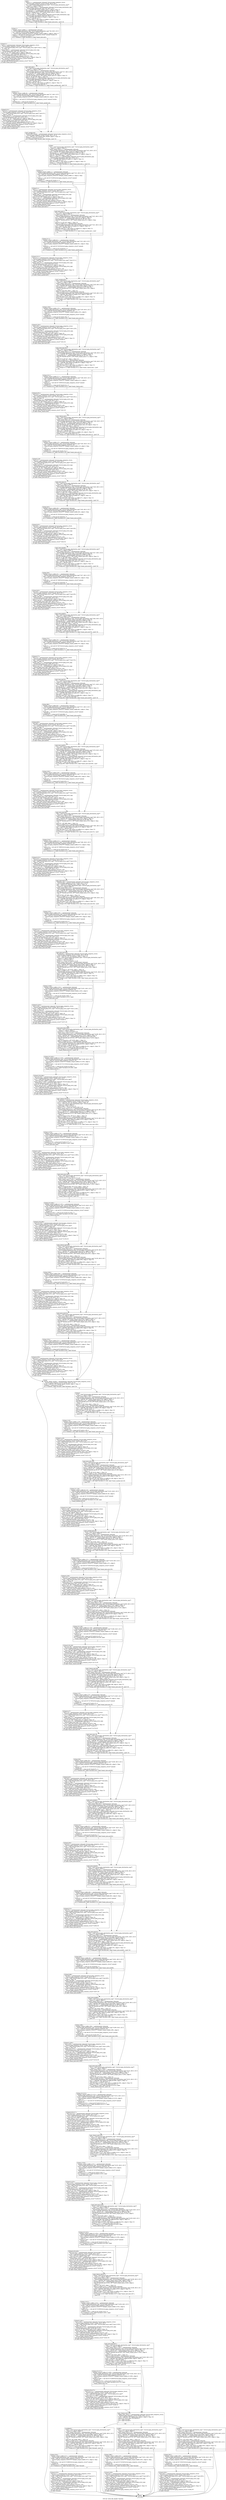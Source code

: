 digraph "CFG for 'write_file_header' function" {
	label="CFG for 'write_file_header' function";

	Node0x5aa7c10 [shape=record,label="{entry:\l  %dest1.i.i = getelementptr inbounds %struct.jpeg_compress_struct,\l... %struct.jpeg_compress_struct* %cinfo, i64 0, i32 5\l  %0 = load %struct.jpeg_destination_mgr*, %struct.jpeg_destination_mgr**\l... %dest1.i.i, align 8, !tbaa !3\l  %next_output_byte.i.i = getelementptr inbounds %struct.jpeg_destination_mgr,\l... %struct.jpeg_destination_mgr* %0, i64 0, i32 0\l  %1 = load i8*, i8** %next_output_byte.i.i, align 8, !tbaa !11\l  %incdec.ptr.i.i = getelementptr inbounds i8, i8* %1, i64 1\l  store i8* %incdec.ptr.i.i, i8** %next_output_byte.i.i, align 8, !tbaa !11\l  store i8 -1, i8* %1, align 1, !tbaa !14\l  %free_in_buffer.i.i = getelementptr inbounds %struct.jpeg_destination_mgr,\l... %struct.jpeg_destination_mgr* %0, i64 0, i32 1\l  %2 = load i64, i64* %free_in_buffer.i.i, align 8, !tbaa !15\l  %dec.i.i = add i64 %2, -1\l  store i64 %dec.i.i, i64* %free_in_buffer.i.i, align 8, !tbaa !15\l  %cmp.i.i = icmp eq i64 %dec.i.i, 0\l  br i1 %cmp.i.i, label %if.then.i.i, label %emit_byte.exit.i, !prof !16\l|{<s0>T|<s1>F}}"];
	Node0x5aa7c10:s0 -> Node0x5ab0b90;
	Node0x5aa7c10:s1 -> Node0x5ab0c70;
	Node0x5ab0b90 [shape=record,label="{if.then.i.i:                                      \l  %empty_output_buffer.i.i = getelementptr inbounds\l... %struct.jpeg_destination_mgr, %struct.jpeg_destination_mgr* %0, i64 0, i32 3\l  %3 = load i32 (%struct.jpeg_compress_struct*)*, i32\l... (%struct.jpeg_compress_struct*)** %empty_output_buffer.i.i, align 8, !tbaa !17\l  %call.i.i = tail call i32 %3(%struct.jpeg_compress_struct* nonnull %cinfo) #1\l  %tobool.i.i = icmp eq i32 %call.i.i, 0\l  br i1 %tobool.i.i, label %if.then3.i.i, label %emit_byte.exit.i\l|{<s0>T|<s1>F}}"];
	Node0x5ab0b90:s0 -> Node0x5aa7b10;
	Node0x5ab0b90:s1 -> Node0x5ab0c70;
	Node0x5aa7b10 [shape=record,label="{if.then3.i.i:                                     \l  %err.i.i = getelementptr inbounds %struct.jpeg_compress_struct,\l... %struct.jpeg_compress_struct* %cinfo, i64 0, i32 0\l  %4 = load %struct.jpeg_error_mgr*, %struct.jpeg_error_mgr** %err.i.i, align\l... 8, !tbaa !18\l  %msg_code.i.i = getelementptr inbounds %struct.jpeg_error_mgr,\l... %struct.jpeg_error_mgr* %4, i64 0, i32 5\l  store i32 22, i32* %msg_code.i.i, align 8, !tbaa !19\l  %error_exit.i.i = getelementptr inbounds %struct.jpeg_error_mgr,\l... %struct.jpeg_error_mgr* %4, i64 0, i32 0\l  %5 = load void (%struct.jpeg_common_struct*)*, void\l... (%struct.jpeg_common_struct*)** %error_exit.i.i, align 8, !tbaa !21\l  %6 = bitcast %struct.jpeg_compress_struct* %cinfo to\l... %struct.jpeg_common_struct*\l  tail call void %5(%struct.jpeg_common_struct* %6) #1\l  br label %emit_byte.exit.i\l}"];
	Node0x5aa7b10 -> Node0x5ab0c70;
	Node0x5ab0c70 [shape=record,label="{emit_byte.exit.i:                                 \l  %7 = load %struct.jpeg_destination_mgr*, %struct.jpeg_destination_mgr**\l... %dest1.i.i, align 8, !tbaa !3\l  %next_output_byte.i3.i = getelementptr inbounds\l... %struct.jpeg_destination_mgr, %struct.jpeg_destination_mgr* %7, i64 0, i32 0\l  %8 = load i8*, i8** %next_output_byte.i3.i, align 8, !tbaa !11\l  %incdec.ptr.i4.i = getelementptr inbounds i8, i8* %8, i64 1\l  store i8* %incdec.ptr.i4.i, i8** %next_output_byte.i3.i, align 8, !tbaa !11\l  store i8 -40, i8* %8, align 1, !tbaa !14\l  %free_in_buffer.i5.i = getelementptr inbounds %struct.jpeg_destination_mgr,\l... %struct.jpeg_destination_mgr* %7, i64 0, i32 1\l  %9 = load i64, i64* %free_in_buffer.i5.i, align 8, !tbaa !15\l  %dec.i6.i = add i64 %9, -1\l  store i64 %dec.i6.i, i64* %free_in_buffer.i5.i, align 8, !tbaa !15\l  %cmp.i7.i = icmp eq i64 %dec.i6.i, 0\l  br i1 %cmp.i7.i, label %if.then.i11.i, label %emit_marker.exit, !prof !16\l|{<s0>T|<s1>F}}"];
	Node0x5ab0c70:s0 -> Node0x5ab17b0;
	Node0x5ab0c70:s1 -> Node0x5ab23c0;
	Node0x5ab17b0 [shape=record,label="{if.then.i11.i:                                    \l  %empty_output_buffer.i8.i = getelementptr inbounds\l... %struct.jpeg_destination_mgr, %struct.jpeg_destination_mgr* %7, i64 0, i32 3\l  %10 = load i32 (%struct.jpeg_compress_struct*)*, i32\l... (%struct.jpeg_compress_struct*)** %empty_output_buffer.i8.i, align 8, !tbaa\l... !17\l  %call.i9.i = tail call i32 %10(%struct.jpeg_compress_struct* nonnull %cinfo)\l... #1\l  %tobool.i10.i = icmp eq i32 %call.i9.i, 0\l  br i1 %tobool.i10.i, label %if.then3.i15.i, label %emit_marker.exit\l|{<s0>T|<s1>F}}"];
	Node0x5ab17b0:s0 -> Node0x5ab2930;
	Node0x5ab17b0:s1 -> Node0x5ab23c0;
	Node0x5ab2930 [shape=record,label="{if.then3.i15.i:                                   \l  %err.i12.i = getelementptr inbounds %struct.jpeg_compress_struct,\l... %struct.jpeg_compress_struct* %cinfo, i64 0, i32 0\l  %11 = load %struct.jpeg_error_mgr*, %struct.jpeg_error_mgr** %err.i12.i,\l... align 8, !tbaa !18\l  %msg_code.i13.i = getelementptr inbounds %struct.jpeg_error_mgr,\l... %struct.jpeg_error_mgr* %11, i64 0, i32 5\l  store i32 22, i32* %msg_code.i13.i, align 8, !tbaa !19\l  %error_exit.i14.i = getelementptr inbounds %struct.jpeg_error_mgr,\l... %struct.jpeg_error_mgr* %11, i64 0, i32 0\l  %12 = load void (%struct.jpeg_common_struct*)*, void\l... (%struct.jpeg_common_struct*)** %error_exit.i14.i, align 8, !tbaa !21\l  %13 = bitcast %struct.jpeg_compress_struct* %cinfo to\l... %struct.jpeg_common_struct*\l  tail call void %12(%struct.jpeg_common_struct* %13) #1\l  br label %emit_marker.exit\l}"];
	Node0x5ab2930 -> Node0x5ab23c0;
	Node0x5ab23c0 [shape=record,label="{emit_marker.exit:                                 \l  %write_JFIF_header = getelementptr inbounds %struct.jpeg_compress_struct,\l... %struct.jpeg_compress_struct* %cinfo, i64 0, i32 31\l  %14 = load i32, i32* %write_JFIF_header, align 8, !tbaa !22\l  %tobool = icmp eq i32 %14, 0\l  br i1 %tobool, label %if.end, label %if.then, !prof !23\l|{<s0>T|<s1>F}}"];
	Node0x5ab23c0:s0 -> Node0x5ab3290;
	Node0x5ab23c0:s1 -> Node0x5ab3360;
	Node0x5ab3360 [shape=record,label="{if.then:                                          \l  %15 = load %struct.jpeg_destination_mgr*, %struct.jpeg_destination_mgr**\l... %dest1.i.i, align 8, !tbaa !3\l  %next_output_byte.i.i.i = getelementptr inbounds\l... %struct.jpeg_destination_mgr, %struct.jpeg_destination_mgr* %15, i64 0, i32 0\l  %16 = load i8*, i8** %next_output_byte.i.i.i, align 8, !tbaa !11\l  %incdec.ptr.i.i.i = getelementptr inbounds i8, i8* %16, i64 1\l  store i8* %incdec.ptr.i.i.i, i8** %next_output_byte.i.i.i, align 8, !tbaa !11\l  store i8 -1, i8* %16, align 1, !tbaa !14\l  %free_in_buffer.i.i.i = getelementptr inbounds %struct.jpeg_destination_mgr,\l... %struct.jpeg_destination_mgr* %15, i64 0, i32 1\l  %17 = load i64, i64* %free_in_buffer.i.i.i, align 8, !tbaa !15\l  %dec.i.i.i = add i64 %17, -1\l  store i64 %dec.i.i.i, i64* %free_in_buffer.i.i.i, align 8, !tbaa !15\l  %cmp.i.i.i = icmp eq i64 %dec.i.i.i, 0\l  br i1 %cmp.i.i.i, label %if.then.i.i.i, label %emit_byte.exit.i.i, !prof !16\l|{<s0>T|<s1>F}}"];
	Node0x5ab3360:s0 -> Node0x5ab3c10;
	Node0x5ab3360:s1 -> Node0x5ab3d20;
	Node0x5ab3c10 [shape=record,label="{if.then.i.i.i:                                    \l  %empty_output_buffer.i.i.i = getelementptr inbounds\l... %struct.jpeg_destination_mgr, %struct.jpeg_destination_mgr* %15, i64 0, i32 3\l  %18 = load i32 (%struct.jpeg_compress_struct*)*, i32\l... (%struct.jpeg_compress_struct*)** %empty_output_buffer.i.i.i, align 8, !tbaa\l... !17\l  %call.i.i.i = tail call i32 %18(%struct.jpeg_compress_struct* nonnull\l... %cinfo) #1\l  %tobool.i.i.i = icmp eq i32 %call.i.i.i, 0\l  br i1 %tobool.i.i.i, label %if.then3.i.i.i, label %emit_byte.exit.i.i\l|{<s0>T|<s1>F}}"];
	Node0x5ab3c10:s0 -> Node0x5ab4160;
	Node0x5ab3c10:s1 -> Node0x5ab3d20;
	Node0x5ab4160 [shape=record,label="{if.then3.i.i.i:                                   \l  %err.i.i.i = getelementptr inbounds %struct.jpeg_compress_struct,\l... %struct.jpeg_compress_struct* %cinfo, i64 0, i32 0\l  %19 = load %struct.jpeg_error_mgr*, %struct.jpeg_error_mgr** %err.i.i.i,\l... align 8, !tbaa !18\l  %msg_code.i.i.i = getelementptr inbounds %struct.jpeg_error_mgr,\l... %struct.jpeg_error_mgr* %19, i64 0, i32 5\l  store i32 22, i32* %msg_code.i.i.i, align 8, !tbaa !19\l  %error_exit.i.i.i = getelementptr inbounds %struct.jpeg_error_mgr,\l... %struct.jpeg_error_mgr* %19, i64 0, i32 0\l  %20 = load void (%struct.jpeg_common_struct*)*, void\l... (%struct.jpeg_common_struct*)** %error_exit.i.i.i, align 8, !tbaa !21\l  %21 = bitcast %struct.jpeg_compress_struct* %cinfo to\l... %struct.jpeg_common_struct*\l  tail call void %20(%struct.jpeg_common_struct* %21) #1\l  br label %emit_byte.exit.i.i\l}"];
	Node0x5ab4160 -> Node0x5ab3d20;
	Node0x5ab3d20 [shape=record,label="{emit_byte.exit.i.i:                               \l  %22 = load %struct.jpeg_destination_mgr*, %struct.jpeg_destination_mgr**\l... %dest1.i.i, align 8, !tbaa !3\l  %next_output_byte.i3.i.i = getelementptr inbounds\l... %struct.jpeg_destination_mgr, %struct.jpeg_destination_mgr* %22, i64 0, i32 0\l  %23 = load i8*, i8** %next_output_byte.i3.i.i, align 8, !tbaa !11\l  %incdec.ptr.i4.i.i = getelementptr inbounds i8, i8* %23, i64 1\l  store i8* %incdec.ptr.i4.i.i, i8** %next_output_byte.i3.i.i, align 8, !tbaa\l... !11\l  store i8 -32, i8* %23, align 1, !tbaa !14\l  %free_in_buffer.i5.i.i = getelementptr inbounds\l... %struct.jpeg_destination_mgr, %struct.jpeg_destination_mgr* %22, i64 0, i32 1\l  %24 = load i64, i64* %free_in_buffer.i5.i.i, align 8, !tbaa !15\l  %dec.i6.i.i = add i64 %24, -1\l  store i64 %dec.i6.i.i, i64* %free_in_buffer.i5.i.i, align 8, !tbaa !15\l  %cmp.i7.i.i = icmp eq i64 %dec.i6.i.i, 0\l  br i1 %cmp.i7.i.i, label %if.then.i11.i.i, label %emit_marker.exit.i, !prof\l... !16\l|{<s0>T|<s1>F}}"];
	Node0x5ab3d20:s0 -> Node0x5aad200;
	Node0x5ab3d20:s1 -> Node0x5aad310;
	Node0x5aad200 [shape=record,label="{if.then.i11.i.i:                                  \l  %empty_output_buffer.i8.i.i = getelementptr inbounds\l... %struct.jpeg_destination_mgr, %struct.jpeg_destination_mgr* %22, i64 0, i32 3\l  %25 = load i32 (%struct.jpeg_compress_struct*)*, i32\l... (%struct.jpeg_compress_struct*)** %empty_output_buffer.i8.i.i, align 8, !tbaa\l... !17\l  %call.i9.i.i = tail call i32 %25(%struct.jpeg_compress_struct* nonnull\l... %cinfo) #1\l  %tobool.i10.i.i = icmp eq i32 %call.i9.i.i, 0\l  br i1 %tobool.i10.i.i, label %if.then3.i15.i.i, label %emit_marker.exit.i\l|{<s0>T|<s1>F}}"];
	Node0x5aad200:s0 -> Node0x5aad710;
	Node0x5aad200:s1 -> Node0x5aad310;
	Node0x5aad710 [shape=record,label="{if.then3.i15.i.i:                                 \l  %err.i12.i.i = getelementptr inbounds %struct.jpeg_compress_struct,\l... %struct.jpeg_compress_struct* %cinfo, i64 0, i32 0\l  %26 = load %struct.jpeg_error_mgr*, %struct.jpeg_error_mgr** %err.i12.i.i,\l... align 8, !tbaa !18\l  %msg_code.i13.i.i = getelementptr inbounds %struct.jpeg_error_mgr,\l... %struct.jpeg_error_mgr* %26, i64 0, i32 5\l  store i32 22, i32* %msg_code.i13.i.i, align 8, !tbaa !19\l  %error_exit.i14.i.i = getelementptr inbounds %struct.jpeg_error_mgr,\l... %struct.jpeg_error_mgr* %26, i64 0, i32 0\l  %27 = load void (%struct.jpeg_common_struct*)*, void\l... (%struct.jpeg_common_struct*)** %error_exit.i14.i.i, align 8, !tbaa !21\l  %28 = bitcast %struct.jpeg_compress_struct* %cinfo to\l... %struct.jpeg_common_struct*\l  tail call void %27(%struct.jpeg_common_struct* %28) #1\l  br label %emit_marker.exit.i\l}"];
	Node0x5aad710 -> Node0x5aad310;
	Node0x5aad310 [shape=record,label="{emit_marker.exit.i:                               \l  %29 = load %struct.jpeg_destination_mgr*, %struct.jpeg_destination_mgr**\l... %dest1.i.i, align 8, !tbaa !3\l  %next_output_byte.i.i20.i = getelementptr inbounds\l... %struct.jpeg_destination_mgr, %struct.jpeg_destination_mgr* %29, i64 0, i32 0\l  %30 = load i8*, i8** %next_output_byte.i.i20.i, align 8, !tbaa !11\l  %incdec.ptr.i.i21.i = getelementptr inbounds i8, i8* %30, i64 1\l  store i8* %incdec.ptr.i.i21.i, i8** %next_output_byte.i.i20.i, align 8,\l... !tbaa !11\l  store i8 0, i8* %30, align 1, !tbaa !14\l  %free_in_buffer.i.i22.i = getelementptr inbounds\l... %struct.jpeg_destination_mgr, %struct.jpeg_destination_mgr* %29, i64 0, i32 1\l  %31 = load i64, i64* %free_in_buffer.i.i22.i, align 8, !tbaa !15\l  %dec.i.i23.i = add i64 %31, -1\l  store i64 %dec.i.i23.i, i64* %free_in_buffer.i.i22.i, align 8, !tbaa !15\l  %cmp.i.i24.i = icmp eq i64 %dec.i.i23.i, 0\l  br i1 %cmp.i.i24.i, label %if.then.i.i28.i, label %emit_byte.exit.i33.i,\l... !prof !16\l|{<s0>T|<s1>F}}"];
	Node0x5aad310:s0 -> Node0x5aae3e0;
	Node0x5aad310:s1 -> Node0x5ab9060;
	Node0x5aae3e0 [shape=record,label="{if.then.i.i28.i:                                  \l  %empty_output_buffer.i.i25.i = getelementptr inbounds\l... %struct.jpeg_destination_mgr, %struct.jpeg_destination_mgr* %29, i64 0, i32 3\l  %32 = load i32 (%struct.jpeg_compress_struct*)*, i32\l... (%struct.jpeg_compress_struct*)** %empty_output_buffer.i.i25.i, align 8,\l... !tbaa !17\l  %call.i.i26.i = tail call i32 %32(%struct.jpeg_compress_struct* nonnull\l... %cinfo) #1\l  %tobool.i.i27.i = icmp eq i32 %call.i.i26.i, 0\l  br i1 %tobool.i.i27.i, label %if.then3.i.i32.i, label %emit_byte.exit.i33.i\l|{<s0>T|<s1>F}}"];
	Node0x5aae3e0:s0 -> Node0x5ab9570;
	Node0x5aae3e0:s1 -> Node0x5ab9060;
	Node0x5ab9570 [shape=record,label="{if.then3.i.i32.i:                                 \l  %err.i.i29.i = getelementptr inbounds %struct.jpeg_compress_struct,\l... %struct.jpeg_compress_struct* %cinfo, i64 0, i32 0\l  %33 = load %struct.jpeg_error_mgr*, %struct.jpeg_error_mgr** %err.i.i29.i,\l... align 8, !tbaa !18\l  %msg_code.i.i30.i = getelementptr inbounds %struct.jpeg_error_mgr,\l... %struct.jpeg_error_mgr* %33, i64 0, i32 5\l  store i32 22, i32* %msg_code.i.i30.i, align 8, !tbaa !19\l  %error_exit.i.i31.i = getelementptr inbounds %struct.jpeg_error_mgr,\l... %struct.jpeg_error_mgr* %33, i64 0, i32 0\l  %34 = load void (%struct.jpeg_common_struct*)*, void\l... (%struct.jpeg_common_struct*)** %error_exit.i.i31.i, align 8, !tbaa !21\l  %35 = bitcast %struct.jpeg_compress_struct* %cinfo to\l... %struct.jpeg_common_struct*\l  tail call void %34(%struct.jpeg_common_struct* %35) #1\l  br label %emit_byte.exit.i33.i\l}"];
	Node0x5ab9570 -> Node0x5ab9060;
	Node0x5ab9060 [shape=record,label="{emit_byte.exit.i33.i:                             \l  %36 = load %struct.jpeg_destination_mgr*, %struct.jpeg_destination_mgr**\l... %dest1.i.i, align 8, !tbaa !3\l  %next_output_byte.i7.i.i = getelementptr inbounds\l... %struct.jpeg_destination_mgr, %struct.jpeg_destination_mgr* %36, i64 0, i32 0\l  %37 = load i8*, i8** %next_output_byte.i7.i.i, align 8, !tbaa !11\l  %incdec.ptr.i8.i.i = getelementptr inbounds i8, i8* %37, i64 1\l  store i8* %incdec.ptr.i8.i.i, i8** %next_output_byte.i7.i.i, align 8, !tbaa\l... !11\l  store i8 16, i8* %37, align 1, !tbaa !14\l  %free_in_buffer.i9.i.i = getelementptr inbounds\l... %struct.jpeg_destination_mgr, %struct.jpeg_destination_mgr* %36, i64 0, i32 1\l  %38 = load i64, i64* %free_in_buffer.i9.i.i, align 8, !tbaa !15\l  %dec.i10.i.i = add i64 %38, -1\l  store i64 %dec.i10.i.i, i64* %free_in_buffer.i9.i.i, align 8, !tbaa !15\l  %cmp.i11.i.i = icmp eq i64 %dec.i10.i.i, 0\l  br i1 %cmp.i11.i.i, label %if.then.i15.i.i, label %emit_2bytes.exit.i, !prof\l... !16\l|{<s0>T|<s1>F}}"];
	Node0x5ab9060:s0 -> Node0x5aae6a0;
	Node0x5ab9060:s1 -> Node0x5aae7b0;
	Node0x5aae6a0 [shape=record,label="{if.then.i15.i.i:                                  \l  %empty_output_buffer.i12.i.i = getelementptr inbounds\l... %struct.jpeg_destination_mgr, %struct.jpeg_destination_mgr* %36, i64 0, i32 3\l  %39 = load i32 (%struct.jpeg_compress_struct*)*, i32\l... (%struct.jpeg_compress_struct*)** %empty_output_buffer.i12.i.i, align 8,\l... !tbaa !17\l  %call.i13.i.i = tail call i32 %39(%struct.jpeg_compress_struct* nonnull\l... %cinfo) #1\l  %tobool.i14.i.i = icmp eq i32 %call.i13.i.i, 0\l  br i1 %tobool.i14.i.i, label %if.then3.i19.i.i, label %emit_2bytes.exit.i\l|{<s0>T|<s1>F}}"];
	Node0x5aae6a0:s0 -> Node0x5aaebb0;
	Node0x5aae6a0:s1 -> Node0x5aae7b0;
	Node0x5aaebb0 [shape=record,label="{if.then3.i19.i.i:                                 \l  %err.i16.i.i = getelementptr inbounds %struct.jpeg_compress_struct,\l... %struct.jpeg_compress_struct* %cinfo, i64 0, i32 0\l  %40 = load %struct.jpeg_error_mgr*, %struct.jpeg_error_mgr** %err.i16.i.i,\l... align 8, !tbaa !18\l  %msg_code.i17.i.i = getelementptr inbounds %struct.jpeg_error_mgr,\l... %struct.jpeg_error_mgr* %40, i64 0, i32 5\l  store i32 22, i32* %msg_code.i17.i.i, align 8, !tbaa !19\l  %error_exit.i18.i.i = getelementptr inbounds %struct.jpeg_error_mgr,\l... %struct.jpeg_error_mgr* %40, i64 0, i32 0\l  %41 = load void (%struct.jpeg_common_struct*)*, void\l... (%struct.jpeg_common_struct*)** %error_exit.i18.i.i, align 8, !tbaa !21\l  %42 = bitcast %struct.jpeg_compress_struct* %cinfo to\l... %struct.jpeg_common_struct*\l  tail call void %41(%struct.jpeg_common_struct* %42) #1\l  br label %emit_2bytes.exit.i\l}"];
	Node0x5aaebb0 -> Node0x5aae7b0;
	Node0x5aae7b0 [shape=record,label="{emit_2bytes.exit.i:                               \l  %43 = load %struct.jpeg_destination_mgr*, %struct.jpeg_destination_mgr**\l... %dest1.i.i, align 8, !tbaa !3\l  %next_output_byte.i.i8 = getelementptr inbounds\l... %struct.jpeg_destination_mgr, %struct.jpeg_destination_mgr* %43, i64 0, i32 0\l  %44 = load i8*, i8** %next_output_byte.i.i8, align 8, !tbaa !11\l  %incdec.ptr.i.i9 = getelementptr inbounds i8, i8* %44, i64 1\l  store i8* %incdec.ptr.i.i9, i8** %next_output_byte.i.i8, align 8, !tbaa !11\l  store i8 74, i8* %44, align 1, !tbaa !14\l  %free_in_buffer.i.i10 = getelementptr inbounds %struct.jpeg_destination_mgr,\l... %struct.jpeg_destination_mgr* %43, i64 0, i32 1\l  %45 = load i64, i64* %free_in_buffer.i.i10, align 8, !tbaa !15\l  %dec.i.i11 = add i64 %45, -1\l  store i64 %dec.i.i11, i64* %free_in_buffer.i.i10, align 8, !tbaa !15\l  %cmp.i.i12 = icmp eq i64 %dec.i.i11, 0\l  br i1 %cmp.i.i12, label %if.then.i.i16, label %emit_byte.exit.i21, !prof !16\l|{<s0>T|<s1>F}}"];
	Node0x5aae7b0:s0 -> Node0x5abc420;
	Node0x5aae7b0:s1 -> Node0x5aac700;
	Node0x5abc420 [shape=record,label="{if.then.i.i16:                                    \l  %empty_output_buffer.i.i13 = getelementptr inbounds\l... %struct.jpeg_destination_mgr, %struct.jpeg_destination_mgr* %43, i64 0, i32 3\l  %46 = load i32 (%struct.jpeg_compress_struct*)*, i32\l... (%struct.jpeg_compress_struct*)** %empty_output_buffer.i.i13, align 8, !tbaa\l... !17\l  %call.i.i14 = tail call i32 %46(%struct.jpeg_compress_struct* nonnull\l... %cinfo) #1\l  %tobool.i.i15 = icmp eq i32 %call.i.i14, 0\l  br i1 %tobool.i.i15, label %if.then3.i.i20, label %emit_byte.exit.i21\l|{<s0>T|<s1>F}}"];
	Node0x5abc420:s0 -> Node0x5aacab0;
	Node0x5abc420:s1 -> Node0x5aac700;
	Node0x5aacab0 [shape=record,label="{if.then3.i.i20:                                   \l  %err.i.i17 = getelementptr inbounds %struct.jpeg_compress_struct,\l... %struct.jpeg_compress_struct* %cinfo, i64 0, i32 0\l  %47 = load %struct.jpeg_error_mgr*, %struct.jpeg_error_mgr** %err.i.i17,\l... align 8, !tbaa !18\l  %msg_code.i.i18 = getelementptr inbounds %struct.jpeg_error_mgr,\l... %struct.jpeg_error_mgr* %47, i64 0, i32 5\l  store i32 22, i32* %msg_code.i.i18, align 8, !tbaa !19\l  %error_exit.i.i19 = getelementptr inbounds %struct.jpeg_error_mgr,\l... %struct.jpeg_error_mgr* %47, i64 0, i32 0\l  %48 = load void (%struct.jpeg_common_struct*)*, void\l... (%struct.jpeg_common_struct*)** %error_exit.i.i19, align 8, !tbaa !21\l  %49 = bitcast %struct.jpeg_compress_struct* %cinfo to\l... %struct.jpeg_common_struct*\l  tail call void %48(%struct.jpeg_common_struct* %49) #1\l  br label %emit_byte.exit.i21\l}"];
	Node0x5aacab0 -> Node0x5aac700;
	Node0x5aac700 [shape=record,label="{emit_byte.exit.i21:                               \l  %50 = load %struct.jpeg_destination_mgr*, %struct.jpeg_destination_mgr**\l... %dest1.i.i, align 8, !tbaa !3\l  %next_output_byte.i35.i = getelementptr inbounds\l... %struct.jpeg_destination_mgr, %struct.jpeg_destination_mgr* %50, i64 0, i32 0\l  %51 = load i8*, i8** %next_output_byte.i35.i, align 8, !tbaa !11\l  %incdec.ptr.i36.i = getelementptr inbounds i8, i8* %51, i64 1\l  store i8* %incdec.ptr.i36.i, i8** %next_output_byte.i35.i, align 8, !tbaa !11\l  store i8 70, i8* %51, align 1, !tbaa !14\l  %free_in_buffer.i37.i = getelementptr inbounds %struct.jpeg_destination_mgr,\l... %struct.jpeg_destination_mgr* %50, i64 0, i32 1\l  %52 = load i64, i64* %free_in_buffer.i37.i, align 8, !tbaa !15\l  %dec.i38.i = add i64 %52, -1\l  store i64 %dec.i38.i, i64* %free_in_buffer.i37.i, align 8, !tbaa !15\l  %cmp.i39.i = icmp eq i64 %dec.i38.i, 0\l  br i1 %cmp.i39.i, label %if.then.i43.i, label %emit_byte.exit48.i, !prof !16\l|{<s0>T|<s1>F}}"];
	Node0x5aac700:s0 -> Node0x5abe000;
	Node0x5aac700:s1 -> Node0x5abe110;
	Node0x5abe000 [shape=record,label="{if.then.i43.i:                                    \l  %empty_output_buffer.i40.i = getelementptr inbounds\l... %struct.jpeg_destination_mgr, %struct.jpeg_destination_mgr* %50, i64 0, i32 3\l  %53 = load i32 (%struct.jpeg_compress_struct*)*, i32\l... (%struct.jpeg_compress_struct*)** %empty_output_buffer.i40.i, align 8, !tbaa\l... !17\l  %call.i41.i = tail call i32 %53(%struct.jpeg_compress_struct* nonnull\l... %cinfo) #1\l  %tobool.i42.i = icmp eq i32 %call.i41.i, 0\l  br i1 %tobool.i42.i, label %if.then3.i47.i, label %emit_byte.exit48.i\l|{<s0>T|<s1>F}}"];
	Node0x5abe000:s0 -> Node0x5abe4d0;
	Node0x5abe000:s1 -> Node0x5abe110;
	Node0x5abe4d0 [shape=record,label="{if.then3.i47.i:                                   \l  %err.i44.i = getelementptr inbounds %struct.jpeg_compress_struct,\l... %struct.jpeg_compress_struct* %cinfo, i64 0, i32 0\l  %54 = load %struct.jpeg_error_mgr*, %struct.jpeg_error_mgr** %err.i44.i,\l... align 8, !tbaa !18\l  %msg_code.i45.i = getelementptr inbounds %struct.jpeg_error_mgr,\l... %struct.jpeg_error_mgr* %54, i64 0, i32 5\l  store i32 22, i32* %msg_code.i45.i, align 8, !tbaa !19\l  %error_exit.i46.i = getelementptr inbounds %struct.jpeg_error_mgr,\l... %struct.jpeg_error_mgr* %54, i64 0, i32 0\l  %55 = load void (%struct.jpeg_common_struct*)*, void\l... (%struct.jpeg_common_struct*)** %error_exit.i46.i, align 8, !tbaa !21\l  %56 = bitcast %struct.jpeg_compress_struct* %cinfo to\l... %struct.jpeg_common_struct*\l  tail call void %55(%struct.jpeg_common_struct* %56) #1\l  br label %emit_byte.exit48.i\l}"];
	Node0x5abe4d0 -> Node0x5abe110;
	Node0x5abe110 [shape=record,label="{emit_byte.exit48.i:                               \l  %57 = load %struct.jpeg_destination_mgr*, %struct.jpeg_destination_mgr**\l... %dest1.i.i, align 8, !tbaa !3\l  %next_output_byte.i50.i = getelementptr inbounds\l... %struct.jpeg_destination_mgr, %struct.jpeg_destination_mgr* %57, i64 0, i32 0\l  %58 = load i8*, i8** %next_output_byte.i50.i, align 8, !tbaa !11\l  %incdec.ptr.i51.i = getelementptr inbounds i8, i8* %58, i64 1\l  store i8* %incdec.ptr.i51.i, i8** %next_output_byte.i50.i, align 8, !tbaa !11\l  store i8 73, i8* %58, align 1, !tbaa !14\l  %free_in_buffer.i52.i = getelementptr inbounds %struct.jpeg_destination_mgr,\l... %struct.jpeg_destination_mgr* %57, i64 0, i32 1\l  %59 = load i64, i64* %free_in_buffer.i52.i, align 8, !tbaa !15\l  %dec.i53.i = add i64 %59, -1\l  store i64 %dec.i53.i, i64* %free_in_buffer.i52.i, align 8, !tbaa !15\l  %cmp.i54.i = icmp eq i64 %dec.i53.i, 0\l  br i1 %cmp.i54.i, label %if.then.i58.i, label %emit_byte.exit63.i, !prof !16\l|{<s0>T|<s1>F}}"];
	Node0x5abe110:s0 -> Node0x5abf1c0;
	Node0x5abe110:s1 -> Node0x5abf2d0;
	Node0x5abf1c0 [shape=record,label="{if.then.i58.i:                                    \l  %empty_output_buffer.i55.i = getelementptr inbounds\l... %struct.jpeg_destination_mgr, %struct.jpeg_destination_mgr* %57, i64 0, i32 3\l  %60 = load i32 (%struct.jpeg_compress_struct*)*, i32\l... (%struct.jpeg_compress_struct*)** %empty_output_buffer.i55.i, align 8, !tbaa\l... !17\l  %call.i56.i = tail call i32 %60(%struct.jpeg_compress_struct* nonnull\l... %cinfo) #1\l  %tobool.i57.i = icmp eq i32 %call.i56.i, 0\l  br i1 %tobool.i57.i, label %if.then3.i62.i, label %emit_byte.exit63.i\l|{<s0>T|<s1>F}}"];
	Node0x5abf1c0:s0 -> Node0x5abf6a0;
	Node0x5abf1c0:s1 -> Node0x5abf2d0;
	Node0x5abf6a0 [shape=record,label="{if.then3.i62.i:                                   \l  %err.i59.i = getelementptr inbounds %struct.jpeg_compress_struct,\l... %struct.jpeg_compress_struct* %cinfo, i64 0, i32 0\l  %61 = load %struct.jpeg_error_mgr*, %struct.jpeg_error_mgr** %err.i59.i,\l... align 8, !tbaa !18\l  %msg_code.i60.i = getelementptr inbounds %struct.jpeg_error_mgr,\l... %struct.jpeg_error_mgr* %61, i64 0, i32 5\l  store i32 22, i32* %msg_code.i60.i, align 8, !tbaa !19\l  %error_exit.i61.i = getelementptr inbounds %struct.jpeg_error_mgr,\l... %struct.jpeg_error_mgr* %61, i64 0, i32 0\l  %62 = load void (%struct.jpeg_common_struct*)*, void\l... (%struct.jpeg_common_struct*)** %error_exit.i61.i, align 8, !tbaa !21\l  %63 = bitcast %struct.jpeg_compress_struct* %cinfo to\l... %struct.jpeg_common_struct*\l  tail call void %62(%struct.jpeg_common_struct* %63) #1\l  br label %emit_byte.exit63.i\l}"];
	Node0x5abf6a0 -> Node0x5abf2d0;
	Node0x5abf2d0 [shape=record,label="{emit_byte.exit63.i:                               \l  %64 = load %struct.jpeg_destination_mgr*, %struct.jpeg_destination_mgr**\l... %dest1.i.i, align 8, !tbaa !3\l  %next_output_byte.i65.i = getelementptr inbounds\l... %struct.jpeg_destination_mgr, %struct.jpeg_destination_mgr* %64, i64 0, i32 0\l  %65 = load i8*, i8** %next_output_byte.i65.i, align 8, !tbaa !11\l  %incdec.ptr.i66.i = getelementptr inbounds i8, i8* %65, i64 1\l  store i8* %incdec.ptr.i66.i, i8** %next_output_byte.i65.i, align 8, !tbaa !11\l  store i8 70, i8* %65, align 1, !tbaa !14\l  %free_in_buffer.i67.i = getelementptr inbounds %struct.jpeg_destination_mgr,\l... %struct.jpeg_destination_mgr* %64, i64 0, i32 1\l  %66 = load i64, i64* %free_in_buffer.i67.i, align 8, !tbaa !15\l  %dec.i68.i = add i64 %66, -1\l  store i64 %dec.i68.i, i64* %free_in_buffer.i67.i, align 8, !tbaa !15\l  %cmp.i69.i = icmp eq i64 %dec.i68.i, 0\l  br i1 %cmp.i69.i, label %if.then.i73.i, label %emit_byte.exit78.i, !prof !16\l|{<s0>T|<s1>F}}"];
	Node0x5abf2d0:s0 -> Node0x5ac0570;
	Node0x5abf2d0:s1 -> Node0x5ac0680;
	Node0x5ac0570 [shape=record,label="{if.then.i73.i:                                    \l  %empty_output_buffer.i70.i = getelementptr inbounds\l... %struct.jpeg_destination_mgr, %struct.jpeg_destination_mgr* %64, i64 0, i32 3\l  %67 = load i32 (%struct.jpeg_compress_struct*)*, i32\l... (%struct.jpeg_compress_struct*)** %empty_output_buffer.i70.i, align 8, !tbaa\l... !17\l  %call.i71.i = tail call i32 %67(%struct.jpeg_compress_struct* nonnull\l... %cinfo) #1\l  %tobool.i72.i = icmp eq i32 %call.i71.i, 0\l  br i1 %tobool.i72.i, label %if.then3.i77.i, label %emit_byte.exit78.i\l|{<s0>T|<s1>F}}"];
	Node0x5ac0570:s0 -> Node0x5ac0a30;
	Node0x5ac0570:s1 -> Node0x5ac0680;
	Node0x5ac0a30 [shape=record,label="{if.then3.i77.i:                                   \l  %err.i74.i = getelementptr inbounds %struct.jpeg_compress_struct,\l... %struct.jpeg_compress_struct* %cinfo, i64 0, i32 0\l  %68 = load %struct.jpeg_error_mgr*, %struct.jpeg_error_mgr** %err.i74.i,\l... align 8, !tbaa !18\l  %msg_code.i75.i = getelementptr inbounds %struct.jpeg_error_mgr,\l... %struct.jpeg_error_mgr* %68, i64 0, i32 5\l  store i32 22, i32* %msg_code.i75.i, align 8, !tbaa !19\l  %error_exit.i76.i = getelementptr inbounds %struct.jpeg_error_mgr,\l... %struct.jpeg_error_mgr* %68, i64 0, i32 0\l  %69 = load void (%struct.jpeg_common_struct*)*, void\l... (%struct.jpeg_common_struct*)** %error_exit.i76.i, align 8, !tbaa !21\l  %70 = bitcast %struct.jpeg_compress_struct* %cinfo to\l... %struct.jpeg_common_struct*\l  tail call void %69(%struct.jpeg_common_struct* %70) #1\l  br label %emit_byte.exit78.i\l}"];
	Node0x5ac0a30 -> Node0x5ac0680;
	Node0x5ac0680 [shape=record,label="{emit_byte.exit78.i:                               \l  %71 = load %struct.jpeg_destination_mgr*, %struct.jpeg_destination_mgr**\l... %dest1.i.i, align 8, !tbaa !3\l  %next_output_byte.i80.i = getelementptr inbounds\l... %struct.jpeg_destination_mgr, %struct.jpeg_destination_mgr* %71, i64 0, i32 0\l  %72 = load i8*, i8** %next_output_byte.i80.i, align 8, !tbaa !11\l  %incdec.ptr.i81.i = getelementptr inbounds i8, i8* %72, i64 1\l  store i8* %incdec.ptr.i81.i, i8** %next_output_byte.i80.i, align 8, !tbaa !11\l  store i8 0, i8* %72, align 1, !tbaa !14\l  %free_in_buffer.i82.i = getelementptr inbounds %struct.jpeg_destination_mgr,\l... %struct.jpeg_destination_mgr* %71, i64 0, i32 1\l  %73 = load i64, i64* %free_in_buffer.i82.i, align 8, !tbaa !15\l  %dec.i83.i = add i64 %73, -1\l  store i64 %dec.i83.i, i64* %free_in_buffer.i82.i, align 8, !tbaa !15\l  %cmp.i84.i = icmp eq i64 %dec.i83.i, 0\l  br i1 %cmp.i84.i, label %if.then.i88.i, label %emit_byte.exit93.i, !prof !16\l|{<s0>T|<s1>F}}"];
	Node0x5ac0680:s0 -> Node0x5ac16e0;
	Node0x5ac0680:s1 -> Node0x5ac17f0;
	Node0x5ac16e0 [shape=record,label="{if.then.i88.i:                                    \l  %empty_output_buffer.i85.i = getelementptr inbounds\l... %struct.jpeg_destination_mgr, %struct.jpeg_destination_mgr* %71, i64 0, i32 3\l  %74 = load i32 (%struct.jpeg_compress_struct*)*, i32\l... (%struct.jpeg_compress_struct*)** %empty_output_buffer.i85.i, align 8, !tbaa\l... !17\l  %call.i86.i = tail call i32 %74(%struct.jpeg_compress_struct* nonnull\l... %cinfo) #1\l  %tobool.i87.i = icmp eq i32 %call.i86.i, 0\l  br i1 %tobool.i87.i, label %if.then3.i92.i, label %emit_byte.exit93.i\l|{<s0>T|<s1>F}}"];
	Node0x5ac16e0:s0 -> Node0x5ac1bc0;
	Node0x5ac16e0:s1 -> Node0x5ac17f0;
	Node0x5ac1bc0 [shape=record,label="{if.then3.i92.i:                                   \l  %err.i89.i = getelementptr inbounds %struct.jpeg_compress_struct,\l... %struct.jpeg_compress_struct* %cinfo, i64 0, i32 0\l  %75 = load %struct.jpeg_error_mgr*, %struct.jpeg_error_mgr** %err.i89.i,\l... align 8, !tbaa !18\l  %msg_code.i90.i = getelementptr inbounds %struct.jpeg_error_mgr,\l... %struct.jpeg_error_mgr* %75, i64 0, i32 5\l  store i32 22, i32* %msg_code.i90.i, align 8, !tbaa !19\l  %error_exit.i91.i = getelementptr inbounds %struct.jpeg_error_mgr,\l... %struct.jpeg_error_mgr* %75, i64 0, i32 0\l  %76 = load void (%struct.jpeg_common_struct*)*, void\l... (%struct.jpeg_common_struct*)** %error_exit.i91.i, align 8, !tbaa !21\l  %77 = bitcast %struct.jpeg_compress_struct* %cinfo to\l... %struct.jpeg_common_struct*\l  tail call void %76(%struct.jpeg_common_struct* %77) #1\l  br label %emit_byte.exit93.i\l}"];
	Node0x5ac1bc0 -> Node0x5ac17f0;
	Node0x5ac17f0 [shape=record,label="{emit_byte.exit93.i:                               \l  %78 = load %struct.jpeg_destination_mgr*, %struct.jpeg_destination_mgr**\l... %dest1.i.i, align 8, !tbaa !3\l  %next_output_byte.i95.i = getelementptr inbounds\l... %struct.jpeg_destination_mgr, %struct.jpeg_destination_mgr* %78, i64 0, i32 0\l  %79 = load i8*, i8** %next_output_byte.i95.i, align 8, !tbaa !11\l  %incdec.ptr.i96.i = getelementptr inbounds i8, i8* %79, i64 1\l  store i8* %incdec.ptr.i96.i, i8** %next_output_byte.i95.i, align 8, !tbaa !11\l  store i8 1, i8* %79, align 1, !tbaa !14\l  %free_in_buffer.i97.i = getelementptr inbounds %struct.jpeg_destination_mgr,\l... %struct.jpeg_destination_mgr* %78, i64 0, i32 1\l  %80 = load i64, i64* %free_in_buffer.i97.i, align 8, !tbaa !15\l  %dec.i98.i = add i64 %80, -1\l  store i64 %dec.i98.i, i64* %free_in_buffer.i97.i, align 8, !tbaa !15\l  %cmp.i99.i = icmp eq i64 %dec.i98.i, 0\l  br i1 %cmp.i99.i, label %if.then.i103.i, label %emit_byte.exit108.i, !prof\l... !16\l|{<s0>T|<s1>F}}"];
	Node0x5ac17f0:s0 -> Node0x5ab4420;
	Node0x5ac17f0:s1 -> Node0x5ab4530;
	Node0x5ab4420 [shape=record,label="{if.then.i103.i:                                   \l  %empty_output_buffer.i100.i = getelementptr inbounds\l... %struct.jpeg_destination_mgr, %struct.jpeg_destination_mgr* %78, i64 0, i32 3\l  %81 = load i32 (%struct.jpeg_compress_struct*)*, i32\l... (%struct.jpeg_compress_struct*)** %empty_output_buffer.i100.i, align 8, !tbaa\l... !17\l  %call.i101.i = tail call i32 %81(%struct.jpeg_compress_struct* nonnull\l... %cinfo) #1\l  %tobool.i102.i = icmp eq i32 %call.i101.i, 0\l  br i1 %tobool.i102.i, label %if.then3.i107.i, label %emit_byte.exit108.i\l|{<s0>T|<s1>F}}"];
	Node0x5ab4420:s0 -> Node0x5ab4900;
	Node0x5ab4420:s1 -> Node0x5ab4530;
	Node0x5ab4900 [shape=record,label="{if.then3.i107.i:                                  \l  %err.i104.i = getelementptr inbounds %struct.jpeg_compress_struct,\l... %struct.jpeg_compress_struct* %cinfo, i64 0, i32 0\l  %82 = load %struct.jpeg_error_mgr*, %struct.jpeg_error_mgr** %err.i104.i,\l... align 8, !tbaa !18\l  %msg_code.i105.i = getelementptr inbounds %struct.jpeg_error_mgr,\l... %struct.jpeg_error_mgr* %82, i64 0, i32 5\l  store i32 22, i32* %msg_code.i105.i, align 8, !tbaa !19\l  %error_exit.i106.i = getelementptr inbounds %struct.jpeg_error_mgr,\l... %struct.jpeg_error_mgr* %82, i64 0, i32 0\l  %83 = load void (%struct.jpeg_common_struct*)*, void\l... (%struct.jpeg_common_struct*)** %error_exit.i106.i, align 8, !tbaa !21\l  %84 = bitcast %struct.jpeg_compress_struct* %cinfo to\l... %struct.jpeg_common_struct*\l  tail call void %83(%struct.jpeg_common_struct* %84) #1\l  br label %emit_byte.exit108.i\l}"];
	Node0x5ab4900 -> Node0x5ab4530;
	Node0x5ab4530 [shape=record,label="{emit_byte.exit108.i:                              \l  %85 = load %struct.jpeg_destination_mgr*, %struct.jpeg_destination_mgr**\l... %dest1.i.i, align 8, !tbaa !3\l  %next_output_byte.i110.i = getelementptr inbounds\l... %struct.jpeg_destination_mgr, %struct.jpeg_destination_mgr* %85, i64 0, i32 0\l  %86 = load i8*, i8** %next_output_byte.i110.i, align 8, !tbaa !11\l  %incdec.ptr.i111.i = getelementptr inbounds i8, i8* %86, i64 1\l  store i8* %incdec.ptr.i111.i, i8** %next_output_byte.i110.i, align 8, !tbaa\l... !11\l  store i8 1, i8* %86, align 1, !tbaa !14\l  %free_in_buffer.i112.i = getelementptr inbounds\l... %struct.jpeg_destination_mgr, %struct.jpeg_destination_mgr* %85, i64 0, i32 1\l  %87 = load i64, i64* %free_in_buffer.i112.i, align 8, !tbaa !15\l  %dec.i113.i = add i64 %87, -1\l  store i64 %dec.i113.i, i64* %free_in_buffer.i112.i, align 8, !tbaa !15\l  %cmp.i114.i = icmp eq i64 %dec.i113.i, 0\l  br i1 %cmp.i114.i, label %if.then.i118.i, label %emit_byte.exit123.i, !prof\l... !16\l|{<s0>T|<s1>F}}"];
	Node0x5ab4530:s0 -> Node0x5ab55b0;
	Node0x5ab4530:s1 -> Node0x5ab56c0;
	Node0x5ab55b0 [shape=record,label="{if.then.i118.i:                                   \l  %empty_output_buffer.i115.i = getelementptr inbounds\l... %struct.jpeg_destination_mgr, %struct.jpeg_destination_mgr* %85, i64 0, i32 3\l  %88 = load i32 (%struct.jpeg_compress_struct*)*, i32\l... (%struct.jpeg_compress_struct*)** %empty_output_buffer.i115.i, align 8, !tbaa\l... !17\l  %call.i116.i = tail call i32 %88(%struct.jpeg_compress_struct* nonnull\l... %cinfo) #1\l  %tobool.i117.i = icmp eq i32 %call.i116.i, 0\l  br i1 %tobool.i117.i, label %if.then3.i122.i, label %emit_byte.exit123.i\l|{<s0>T|<s1>F}}"];
	Node0x5ab55b0:s0 -> Node0x5ab5a90;
	Node0x5ab55b0:s1 -> Node0x5ab56c0;
	Node0x5ab5a90 [shape=record,label="{if.then3.i122.i:                                  \l  %err.i119.i = getelementptr inbounds %struct.jpeg_compress_struct,\l... %struct.jpeg_compress_struct* %cinfo, i64 0, i32 0\l  %89 = load %struct.jpeg_error_mgr*, %struct.jpeg_error_mgr** %err.i119.i,\l... align 8, !tbaa !18\l  %msg_code.i120.i = getelementptr inbounds %struct.jpeg_error_mgr,\l... %struct.jpeg_error_mgr* %89, i64 0, i32 5\l  store i32 22, i32* %msg_code.i120.i, align 8, !tbaa !19\l  %error_exit.i121.i = getelementptr inbounds %struct.jpeg_error_mgr,\l... %struct.jpeg_error_mgr* %89, i64 0, i32 0\l  %90 = load void (%struct.jpeg_common_struct*)*, void\l... (%struct.jpeg_common_struct*)** %error_exit.i121.i, align 8, !tbaa !21\l  %91 = bitcast %struct.jpeg_compress_struct* %cinfo to\l... %struct.jpeg_common_struct*\l  tail call void %90(%struct.jpeg_common_struct* %91) #1\l  br label %emit_byte.exit123.i\l}"];
	Node0x5ab5a90 -> Node0x5ab56c0;
	Node0x5ab56c0 [shape=record,label="{emit_byte.exit123.i:                              \l  %density_unit.i = getelementptr inbounds %struct.jpeg_compress_struct,\l... %struct.jpeg_compress_struct* %cinfo, i64 0, i32 32\l  %92 = load i8, i8* %density_unit.i, align 4, !tbaa !24\l  %93 = load %struct.jpeg_destination_mgr*, %struct.jpeg_destination_mgr**\l... %dest1.i.i, align 8, !tbaa !3\l  %next_output_byte.i125.i = getelementptr inbounds\l... %struct.jpeg_destination_mgr, %struct.jpeg_destination_mgr* %93, i64 0, i32 0\l  %94 = load i8*, i8** %next_output_byte.i125.i, align 8, !tbaa !11\l  %incdec.ptr.i126.i = getelementptr inbounds i8, i8* %94, i64 1\l  store i8* %incdec.ptr.i126.i, i8** %next_output_byte.i125.i, align 8, !tbaa\l... !11\l  store i8 %92, i8* %94, align 1, !tbaa !14\l  %free_in_buffer.i127.i = getelementptr inbounds\l... %struct.jpeg_destination_mgr, %struct.jpeg_destination_mgr* %93, i64 0, i32 1\l  %95 = load i64, i64* %free_in_buffer.i127.i, align 8, !tbaa !15\l  %dec.i128.i = add i64 %95, -1\l  store i64 %dec.i128.i, i64* %free_in_buffer.i127.i, align 8, !tbaa !15\l  %cmp.i129.i = icmp eq i64 %dec.i128.i, 0\l  br i1 %cmp.i129.i, label %if.then.i133.i, label %emit_byte.exit138.i, !prof\l... !16\l|{<s0>T|<s1>F}}"];
	Node0x5ab56c0:s0 -> Node0x5ab81e0;
	Node0x5ab56c0:s1 -> Node0x5ab82f0;
	Node0x5ab81e0 [shape=record,label="{if.then.i133.i:                                   \l  %empty_output_buffer.i130.i = getelementptr inbounds\l... %struct.jpeg_destination_mgr, %struct.jpeg_destination_mgr* %93, i64 0, i32 3\l  %96 = load i32 (%struct.jpeg_compress_struct*)*, i32\l... (%struct.jpeg_compress_struct*)** %empty_output_buffer.i130.i, align 8, !tbaa\l... !17\l  %call.i131.i = tail call i32 %96(%struct.jpeg_compress_struct* nonnull\l... %cinfo) #1\l  %tobool.i132.i = icmp eq i32 %call.i131.i, 0\l  br i1 %tobool.i132.i, label %if.then3.i137.i, label %emit_byte.exit138.i\l|{<s0>T|<s1>F}}"];
	Node0x5ab81e0:s0 -> Node0x5abc7d0;
	Node0x5ab81e0:s1 -> Node0x5ab82f0;
	Node0x5abc7d0 [shape=record,label="{if.then3.i137.i:                                  \l  %err.i134.i = getelementptr inbounds %struct.jpeg_compress_struct,\l... %struct.jpeg_compress_struct* %cinfo, i64 0, i32 0\l  %97 = load %struct.jpeg_error_mgr*, %struct.jpeg_error_mgr** %err.i134.i,\l... align 8, !tbaa !18\l  %msg_code.i135.i = getelementptr inbounds %struct.jpeg_error_mgr,\l... %struct.jpeg_error_mgr* %97, i64 0, i32 5\l  store i32 22, i32* %msg_code.i135.i, align 8, !tbaa !19\l  %error_exit.i136.i = getelementptr inbounds %struct.jpeg_error_mgr,\l... %struct.jpeg_error_mgr* %97, i64 0, i32 0\l  %98 = load void (%struct.jpeg_common_struct*)*, void\l... (%struct.jpeg_common_struct*)** %error_exit.i136.i, align 8, !tbaa !21\l  %99 = bitcast %struct.jpeg_compress_struct* %cinfo to\l... %struct.jpeg_common_struct*\l  tail call void %98(%struct.jpeg_common_struct* %99) #1\l  br label %emit_byte.exit138.i\l}"];
	Node0x5abc7d0 -> Node0x5ab82f0;
	Node0x5ab82f0 [shape=record,label="{emit_byte.exit138.i:                              \l  %X_density.i = getelementptr inbounds %struct.jpeg_compress_struct,\l... %struct.jpeg_compress_struct* %cinfo, i64 0, i32 33\l  %100 = load i16, i16* %X_density.i, align 2, !tbaa !25\l  %101 = load %struct.jpeg_destination_mgr*, %struct.jpeg_destination_mgr**\l... %dest1.i.i, align 8, !tbaa !3\l  %shr4.i.i = lshr i16 %100, 8\l  %conv.i.i.i = trunc i16 %shr4.i.i to i8\l  %next_output_byte.i.i140.i = getelementptr inbounds\l... %struct.jpeg_destination_mgr, %struct.jpeg_destination_mgr* %101, i64 0, i32 0\l  %102 = load i8*, i8** %next_output_byte.i.i140.i, align 8, !tbaa !11\l  %incdec.ptr.i.i141.i = getelementptr inbounds i8, i8* %102, i64 1\l  store i8* %incdec.ptr.i.i141.i, i8** %next_output_byte.i.i140.i, align 8,\l... !tbaa !11\l  store i8 %conv.i.i.i, i8* %102, align 1, !tbaa !14\l  %free_in_buffer.i.i142.i = getelementptr inbounds\l... %struct.jpeg_destination_mgr, %struct.jpeg_destination_mgr* %101, i64 0, i32 1\l  %103 = load i64, i64* %free_in_buffer.i.i142.i, align 8, !tbaa !15\l  %dec.i.i143.i = add i64 %103, -1\l  store i64 %dec.i.i143.i, i64* %free_in_buffer.i.i142.i, align 8, !tbaa !15\l  %cmp.i.i144.i = icmp eq i64 %dec.i.i143.i, 0\l  br i1 %cmp.i.i144.i, label %if.then.i.i148.i, label %emit_byte.exit.i158.i,\l... !prof !16\l|{<s0>T|<s1>F}}"];
	Node0x5ab82f0:s0 -> Node0x5acc280;
	Node0x5ab82f0:s1 -> Node0x5acc360;
	Node0x5acc280 [shape=record,label="{if.then.i.i148.i:                                 \l  %empty_output_buffer.i.i145.i = getelementptr inbounds\l... %struct.jpeg_destination_mgr, %struct.jpeg_destination_mgr* %101, i64 0, i32 3\l  %104 = load i32 (%struct.jpeg_compress_struct*)*, i32\l... (%struct.jpeg_compress_struct*)** %empty_output_buffer.i.i145.i, align 8,\l... !tbaa !17\l  %call.i.i146.i = tail call i32 %104(%struct.jpeg_compress_struct* nonnull\l... %cinfo) #1\l  %tobool.i.i147.i = icmp eq i32 %call.i.i146.i, 0\l  br i1 %tobool.i.i147.i, label %if.then3.i.i152.i, label\l... %emit_byte.exit.i158.i\l|{<s0>T|<s1>F}}"];
	Node0x5acc280:s0 -> Node0x5acc7b0;
	Node0x5acc280:s1 -> Node0x5acc360;
	Node0x5acc7b0 [shape=record,label="{if.then3.i.i152.i:                                \l  %err.i.i149.i = getelementptr inbounds %struct.jpeg_compress_struct,\l... %struct.jpeg_compress_struct* %cinfo, i64 0, i32 0\l  %105 = load %struct.jpeg_error_mgr*, %struct.jpeg_error_mgr** %err.i.i149.i,\l... align 8, !tbaa !18\l  %msg_code.i.i150.i = getelementptr inbounds %struct.jpeg_error_mgr,\l... %struct.jpeg_error_mgr* %105, i64 0, i32 5\l  store i32 22, i32* %msg_code.i.i150.i, align 8, !tbaa !19\l  %error_exit.i.i151.i = getelementptr inbounds %struct.jpeg_error_mgr,\l... %struct.jpeg_error_mgr* %105, i64 0, i32 0\l  %106 = load void (%struct.jpeg_common_struct*)*, void\l... (%struct.jpeg_common_struct*)** %error_exit.i.i151.i, align 8, !tbaa !21\l  %107 = bitcast %struct.jpeg_compress_struct* %cinfo to\l... %struct.jpeg_common_struct*\l  tail call void %106(%struct.jpeg_common_struct* %107) #1\l  br label %emit_byte.exit.i158.i\l}"];
	Node0x5acc7b0 -> Node0x5acc360;
	Node0x5acc360 [shape=record,label="{emit_byte.exit.i158.i:                            \l  %108 = load %struct.jpeg_destination_mgr*, %struct.jpeg_destination_mgr**\l... %dest1.i.i, align 8, !tbaa !3\l  %conv.i6.i.i = trunc i16 %100 to i8\l  %next_output_byte.i7.i153.i = getelementptr inbounds\l... %struct.jpeg_destination_mgr, %struct.jpeg_destination_mgr* %108, i64 0, i32 0\l  %109 = load i8*, i8** %next_output_byte.i7.i153.i, align 8, !tbaa !11\l  %incdec.ptr.i8.i154.i = getelementptr inbounds i8, i8* %109, i64 1\l  store i8* %incdec.ptr.i8.i154.i, i8** %next_output_byte.i7.i153.i, align 8,\l... !tbaa !11\l  store i8 %conv.i6.i.i, i8* %109, align 1, !tbaa !14\l  %free_in_buffer.i9.i155.i = getelementptr inbounds\l... %struct.jpeg_destination_mgr, %struct.jpeg_destination_mgr* %108, i64 0, i32 1\l  %110 = load i64, i64* %free_in_buffer.i9.i155.i, align 8, !tbaa !15\l  %dec.i10.i156.i = add i64 %110, -1\l  store i64 %dec.i10.i156.i, i64* %free_in_buffer.i9.i155.i, align 8, !tbaa !15\l  %cmp.i11.i157.i = icmp eq i64 %dec.i10.i156.i, 0\l  br i1 %cmp.i11.i157.i, label %if.then.i15.i162.i, label\l... %emit_2bytes.exit167.i, !prof !16\l|{<s0>T|<s1>F}}"];
	Node0x5acc360:s0 -> Node0x5acd4e0;
	Node0x5acc360:s1 -> Node0x5acd5c0;
	Node0x5acd4e0 [shape=record,label="{if.then.i15.i162.i:                               \l  %empty_output_buffer.i12.i159.i = getelementptr inbounds\l... %struct.jpeg_destination_mgr, %struct.jpeg_destination_mgr* %108, i64 0, i32 3\l  %111 = load i32 (%struct.jpeg_compress_struct*)*, i32\l... (%struct.jpeg_compress_struct*)** %empty_output_buffer.i12.i159.i, align 8,\l... !tbaa !17\l  %call.i13.i160.i = tail call i32 %111(%struct.jpeg_compress_struct* nonnull\l... %cinfo) #1\l  %tobool.i14.i161.i = icmp eq i32 %call.i13.i160.i, 0\l  br i1 %tobool.i14.i161.i, label %if.then3.i19.i166.i, label\l... %emit_2bytes.exit167.i\l|{<s0>T|<s1>F}}"];
	Node0x5acd4e0:s0 -> Node0x5acd9f0;
	Node0x5acd4e0:s1 -> Node0x5acd5c0;
	Node0x5acd9f0 [shape=record,label="{if.then3.i19.i166.i:                              \l  %err.i16.i163.i = getelementptr inbounds %struct.jpeg_compress_struct,\l... %struct.jpeg_compress_struct* %cinfo, i64 0, i32 0\l  %112 = load %struct.jpeg_error_mgr*, %struct.jpeg_error_mgr**\l... %err.i16.i163.i, align 8, !tbaa !18\l  %msg_code.i17.i164.i = getelementptr inbounds %struct.jpeg_error_mgr,\l... %struct.jpeg_error_mgr* %112, i64 0, i32 5\l  store i32 22, i32* %msg_code.i17.i164.i, align 8, !tbaa !19\l  %error_exit.i18.i165.i = getelementptr inbounds %struct.jpeg_error_mgr,\l... %struct.jpeg_error_mgr* %112, i64 0, i32 0\l  %113 = load void (%struct.jpeg_common_struct*)*, void\l... (%struct.jpeg_common_struct*)** %error_exit.i18.i165.i, align 8, !tbaa !21\l  %114 = bitcast %struct.jpeg_compress_struct* %cinfo to\l... %struct.jpeg_common_struct*\l  tail call void %113(%struct.jpeg_common_struct* %114) #1\l  br label %emit_2bytes.exit167.i\l}"];
	Node0x5acd9f0 -> Node0x5acd5c0;
	Node0x5acd5c0 [shape=record,label="{emit_2bytes.exit167.i:                            \l  %Y_density.i = getelementptr inbounds %struct.jpeg_compress_struct,\l... %struct.jpeg_compress_struct* %cinfo, i64 0, i32 34\l  %115 = load i16, i16* %Y_density.i, align 8, !tbaa !26\l  %116 = load %struct.jpeg_destination_mgr*, %struct.jpeg_destination_mgr**\l... %dest1.i.i, align 8, !tbaa !3\l  %shr4.i168.i = lshr i16 %115, 8\l  %conv.i.i170.i = trunc i16 %shr4.i168.i to i8\l  %next_output_byte.i.i171.i = getelementptr inbounds\l... %struct.jpeg_destination_mgr, %struct.jpeg_destination_mgr* %116, i64 0, i32 0\l  %117 = load i8*, i8** %next_output_byte.i.i171.i, align 8, !tbaa !11\l  %incdec.ptr.i.i172.i = getelementptr inbounds i8, i8* %117, i64 1\l  store i8* %incdec.ptr.i.i172.i, i8** %next_output_byte.i.i171.i, align 8,\l... !tbaa !11\l  store i8 %conv.i.i170.i, i8* %117, align 1, !tbaa !14\l  %free_in_buffer.i.i173.i = getelementptr inbounds\l... %struct.jpeg_destination_mgr, %struct.jpeg_destination_mgr* %116, i64 0, i32 1\l  %118 = load i64, i64* %free_in_buffer.i.i173.i, align 8, !tbaa !15\l  %dec.i.i174.i = add i64 %118, -1\l  store i64 %dec.i.i174.i, i64* %free_in_buffer.i.i173.i, align 8, !tbaa !15\l  %cmp.i.i175.i = icmp eq i64 %dec.i.i174.i, 0\l  br i1 %cmp.i.i175.i, label %if.then.i.i179.i, label %emit_byte.exit.i190.i,\l... !prof !16\l|{<s0>T|<s1>F}}"];
	Node0x5acd5c0:s0 -> Node0x5acea40;
	Node0x5acd5c0:s1 -> Node0x5aceb20;
	Node0x5acea40 [shape=record,label="{if.then.i.i179.i:                                 \l  %empty_output_buffer.i.i176.i = getelementptr inbounds\l... %struct.jpeg_destination_mgr, %struct.jpeg_destination_mgr* %116, i64 0, i32 3\l  %119 = load i32 (%struct.jpeg_compress_struct*)*, i32\l... (%struct.jpeg_compress_struct*)** %empty_output_buffer.i.i176.i, align 8,\l... !tbaa !17\l  %call.i.i177.i = tail call i32 %119(%struct.jpeg_compress_struct* nonnull\l... %cinfo) #1\l  %tobool.i.i178.i = icmp eq i32 %call.i.i177.i, 0\l  br i1 %tobool.i.i178.i, label %if.then3.i.i183.i, label\l... %emit_byte.exit.i190.i\l|{<s0>T|<s1>F}}"];
	Node0x5acea40:s0 -> Node0x5acef70;
	Node0x5acea40:s1 -> Node0x5aceb20;
	Node0x5acef70 [shape=record,label="{if.then3.i.i183.i:                                \l  %err.i.i180.i = getelementptr inbounds %struct.jpeg_compress_struct,\l... %struct.jpeg_compress_struct* %cinfo, i64 0, i32 0\l  %120 = load %struct.jpeg_error_mgr*, %struct.jpeg_error_mgr** %err.i.i180.i,\l... align 8, !tbaa !18\l  %msg_code.i.i181.i = getelementptr inbounds %struct.jpeg_error_mgr,\l... %struct.jpeg_error_mgr* %120, i64 0, i32 5\l  store i32 22, i32* %msg_code.i.i181.i, align 8, !tbaa !19\l  %error_exit.i.i182.i = getelementptr inbounds %struct.jpeg_error_mgr,\l... %struct.jpeg_error_mgr* %120, i64 0, i32 0\l  %121 = load void (%struct.jpeg_common_struct*)*, void\l... (%struct.jpeg_common_struct*)** %error_exit.i.i182.i, align 8, !tbaa !21\l  %122 = bitcast %struct.jpeg_compress_struct* %cinfo to\l... %struct.jpeg_common_struct*\l  tail call void %121(%struct.jpeg_common_struct* %122) #1\l  br label %emit_byte.exit.i190.i\l}"];
	Node0x5acef70 -> Node0x5aceb20;
	Node0x5aceb20 [shape=record,label="{emit_byte.exit.i190.i:                            \l  %123 = load %struct.jpeg_destination_mgr*, %struct.jpeg_destination_mgr**\l... %dest1.i.i, align 8, !tbaa !3\l  %conv.i6.i184.i = trunc i16 %115 to i8\l  %next_output_byte.i7.i185.i = getelementptr inbounds\l... %struct.jpeg_destination_mgr, %struct.jpeg_destination_mgr* %123, i64 0, i32 0\l  %124 = load i8*, i8** %next_output_byte.i7.i185.i, align 8, !tbaa !11\l  %incdec.ptr.i8.i186.i = getelementptr inbounds i8, i8* %124, i64 1\l  store i8* %incdec.ptr.i8.i186.i, i8** %next_output_byte.i7.i185.i, align 8,\l... !tbaa !11\l  store i8 %conv.i6.i184.i, i8* %124, align 1, !tbaa !14\l  %free_in_buffer.i9.i187.i = getelementptr inbounds\l... %struct.jpeg_destination_mgr, %struct.jpeg_destination_mgr* %123, i64 0, i32 1\l  %125 = load i64, i64* %free_in_buffer.i9.i187.i, align 8, !tbaa !15\l  %dec.i10.i188.i = add i64 %125, -1\l  store i64 %dec.i10.i188.i, i64* %free_in_buffer.i9.i187.i, align 8, !tbaa !15\l  %cmp.i11.i189.i = icmp eq i64 %dec.i10.i188.i, 0\l  br i1 %cmp.i11.i189.i, label %if.then.i15.i194.i, label\l... %emit_2bytes.exit199.i, !prof !16\l|{<s0>T|<s1>F}}"];
	Node0x5aceb20:s0 -> Node0x5acfca0;
	Node0x5aceb20:s1 -> Node0x5acfd80;
	Node0x5acfca0 [shape=record,label="{if.then.i15.i194.i:                               \l  %empty_output_buffer.i12.i191.i = getelementptr inbounds\l... %struct.jpeg_destination_mgr, %struct.jpeg_destination_mgr* %123, i64 0, i32 3\l  %126 = load i32 (%struct.jpeg_compress_struct*)*, i32\l... (%struct.jpeg_compress_struct*)** %empty_output_buffer.i12.i191.i, align 8,\l... !tbaa !17\l  %call.i13.i192.i = tail call i32 %126(%struct.jpeg_compress_struct* nonnull\l... %cinfo) #1\l  %tobool.i14.i193.i = icmp eq i32 %call.i13.i192.i, 0\l  br i1 %tobool.i14.i193.i, label %if.then3.i19.i198.i, label\l... %emit_2bytes.exit199.i\l|{<s0>T|<s1>F}}"];
	Node0x5acfca0:s0 -> Node0x5ad01b0;
	Node0x5acfca0:s1 -> Node0x5acfd80;
	Node0x5ad01b0 [shape=record,label="{if.then3.i19.i198.i:                              \l  %err.i16.i195.i = getelementptr inbounds %struct.jpeg_compress_struct,\l... %struct.jpeg_compress_struct* %cinfo, i64 0, i32 0\l  %127 = load %struct.jpeg_error_mgr*, %struct.jpeg_error_mgr**\l... %err.i16.i195.i, align 8, !tbaa !18\l  %msg_code.i17.i196.i = getelementptr inbounds %struct.jpeg_error_mgr,\l... %struct.jpeg_error_mgr* %127, i64 0, i32 5\l  store i32 22, i32* %msg_code.i17.i196.i, align 8, !tbaa !19\l  %error_exit.i18.i197.i = getelementptr inbounds %struct.jpeg_error_mgr,\l... %struct.jpeg_error_mgr* %127, i64 0, i32 0\l  %128 = load void (%struct.jpeg_common_struct*)*, void\l... (%struct.jpeg_common_struct*)** %error_exit.i18.i197.i, align 8, !tbaa !21\l  %129 = bitcast %struct.jpeg_compress_struct* %cinfo to\l... %struct.jpeg_common_struct*\l  tail call void %128(%struct.jpeg_common_struct* %129) #1\l  br label %emit_2bytes.exit199.i\l}"];
	Node0x5ad01b0 -> Node0x5acfd80;
	Node0x5acfd80 [shape=record,label="{emit_2bytes.exit199.i:                            \l  %130 = load %struct.jpeg_destination_mgr*, %struct.jpeg_destination_mgr**\l... %dest1.i.i, align 8, !tbaa !3\l  %next_output_byte.i201.i = getelementptr inbounds\l... %struct.jpeg_destination_mgr, %struct.jpeg_destination_mgr* %130, i64 0, i32 0\l  %131 = load i8*, i8** %next_output_byte.i201.i, align 8, !tbaa !11\l  %incdec.ptr.i202.i = getelementptr inbounds i8, i8* %131, i64 1\l  store i8* %incdec.ptr.i202.i, i8** %next_output_byte.i201.i, align 8, !tbaa\l... !11\l  store i8 0, i8* %131, align 1, !tbaa !14\l  %free_in_buffer.i203.i = getelementptr inbounds\l... %struct.jpeg_destination_mgr, %struct.jpeg_destination_mgr* %130, i64 0, i32 1\l  %132 = load i64, i64* %free_in_buffer.i203.i, align 8, !tbaa !15\l  %dec.i204.i = add i64 %132, -1\l  store i64 %dec.i204.i, i64* %free_in_buffer.i203.i, align 8, !tbaa !15\l  %cmp.i205.i = icmp eq i64 %dec.i204.i, 0\l  br i1 %cmp.i205.i, label %if.then.i209.i, label %emit_byte.exit214.i, !prof\l... !16\l|{<s0>T|<s1>F}}"];
	Node0x5acfd80:s0 -> Node0x5aa4ae0;
	Node0x5acfd80:s1 -> Node0x5aa4bf0;
	Node0x5aa4ae0 [shape=record,label="{if.then.i209.i:                                   \l  %empty_output_buffer.i206.i = getelementptr inbounds\l... %struct.jpeg_destination_mgr, %struct.jpeg_destination_mgr* %130, i64 0, i32 3\l  %133 = load i32 (%struct.jpeg_compress_struct*)*, i32\l... (%struct.jpeg_compress_struct*)** %empty_output_buffer.i206.i, align 8, !tbaa\l... !17\l  %call.i207.i = tail call i32 %133(%struct.jpeg_compress_struct* nonnull\l... %cinfo) #1\l  %tobool.i208.i = icmp eq i32 %call.i207.i, 0\l  br i1 %tobool.i208.i, label %if.then3.i213.i, label %emit_byte.exit214.i\l|{<s0>T|<s1>F}}"];
	Node0x5aa4ae0:s0 -> Node0x5acb0b0;
	Node0x5aa4ae0:s1 -> Node0x5aa4bf0;
	Node0x5acb0b0 [shape=record,label="{if.then3.i213.i:                                  \l  %err.i210.i = getelementptr inbounds %struct.jpeg_compress_struct,\l... %struct.jpeg_compress_struct* %cinfo, i64 0, i32 0\l  %134 = load %struct.jpeg_error_mgr*, %struct.jpeg_error_mgr** %err.i210.i,\l... align 8, !tbaa !18\l  %msg_code.i211.i = getelementptr inbounds %struct.jpeg_error_mgr,\l... %struct.jpeg_error_mgr* %134, i64 0, i32 5\l  store i32 22, i32* %msg_code.i211.i, align 8, !tbaa !19\l  %error_exit.i212.i = getelementptr inbounds %struct.jpeg_error_mgr,\l... %struct.jpeg_error_mgr* %134, i64 0, i32 0\l  %135 = load void (%struct.jpeg_common_struct*)*, void\l... (%struct.jpeg_common_struct*)** %error_exit.i212.i, align 8, !tbaa !21\l  %136 = bitcast %struct.jpeg_compress_struct* %cinfo to\l... %struct.jpeg_common_struct*\l  tail call void %135(%struct.jpeg_common_struct* %136) #1\l  br label %emit_byte.exit214.i\l}"];
	Node0x5acb0b0 -> Node0x5aa4bf0;
	Node0x5aa4bf0 [shape=record,label="{emit_byte.exit214.i:                              \l  %137 = load %struct.jpeg_destination_mgr*, %struct.jpeg_destination_mgr**\l... %dest1.i.i, align 8, !tbaa !3\l  %next_output_byte.i216.i = getelementptr inbounds\l... %struct.jpeg_destination_mgr, %struct.jpeg_destination_mgr* %137, i64 0, i32 0\l  %138 = load i8*, i8** %next_output_byte.i216.i, align 8, !tbaa !11\l  %incdec.ptr.i217.i = getelementptr inbounds i8, i8* %138, i64 1\l  store i8* %incdec.ptr.i217.i, i8** %next_output_byte.i216.i, align 8, !tbaa\l... !11\l  store i8 0, i8* %138, align 1, !tbaa !14\l  %free_in_buffer.i218.i = getelementptr inbounds\l... %struct.jpeg_destination_mgr, %struct.jpeg_destination_mgr* %137, i64 0, i32 1\l  %139 = load i64, i64* %free_in_buffer.i218.i, align 8, !tbaa !15\l  %dec.i219.i = add i64 %139, -1\l  store i64 %dec.i219.i, i64* %free_in_buffer.i218.i, align 8, !tbaa !15\l  %cmp.i220.i = icmp eq i64 %dec.i219.i, 0\l  br i1 %cmp.i220.i, label %if.then.i224.i, label %if.end, !prof !16\l|{<s0>T|<s1>F}}"];
	Node0x5aa4bf0:s0 -> Node0x5aba8f0;
	Node0x5aa4bf0:s1 -> Node0x5ab3290;
	Node0x5aba8f0 [shape=record,label="{if.then.i224.i:                                   \l  %empty_output_buffer.i221.i = getelementptr inbounds\l... %struct.jpeg_destination_mgr, %struct.jpeg_destination_mgr* %137, i64 0, i32 3\l  %140 = load i32 (%struct.jpeg_compress_struct*)*, i32\l... (%struct.jpeg_compress_struct*)** %empty_output_buffer.i221.i, align 8, !tbaa\l... !17\l  %call.i222.i = tail call i32 %140(%struct.jpeg_compress_struct* nonnull\l... %cinfo) #1\l  %tobool.i223.i = icmp eq i32 %call.i222.i, 0\l  br i1 %tobool.i223.i, label %if.then3.i228.i, label %if.end\l|{<s0>T|<s1>F}}"];
	Node0x5aba8f0:s0 -> Node0x5abacd0;
	Node0x5aba8f0:s1 -> Node0x5ab3290;
	Node0x5abacd0 [shape=record,label="{if.then3.i228.i:                                  \l  %err.i225.i = getelementptr inbounds %struct.jpeg_compress_struct,\l... %struct.jpeg_compress_struct* %cinfo, i64 0, i32 0\l  %141 = load %struct.jpeg_error_mgr*, %struct.jpeg_error_mgr** %err.i225.i,\l... align 8, !tbaa !18\l  %msg_code.i226.i = getelementptr inbounds %struct.jpeg_error_mgr,\l... %struct.jpeg_error_mgr* %141, i64 0, i32 5\l  store i32 22, i32* %msg_code.i226.i, align 8, !tbaa !19\l  %error_exit.i227.i = getelementptr inbounds %struct.jpeg_error_mgr,\l... %struct.jpeg_error_mgr* %141, i64 0, i32 0\l  %142 = load void (%struct.jpeg_common_struct*)*, void\l... (%struct.jpeg_common_struct*)** %error_exit.i227.i, align 8, !tbaa !21\l  %143 = bitcast %struct.jpeg_compress_struct* %cinfo to\l... %struct.jpeg_common_struct*\l  tail call void %142(%struct.jpeg_common_struct* %143) #1\l  br label %if.end\l}"];
	Node0x5abacd0 -> Node0x5ab3290;
	Node0x5ab3290 [shape=record,label="{if.end:                                           \l  %write_Adobe_marker = getelementptr inbounds %struct.jpeg_compress_struct,\l... %struct.jpeg_compress_struct* %cinfo, i64 0, i32 35\l  %144 = load i32, i32* %write_Adobe_marker, align 4, !tbaa !27\l  %tobool1 = icmp eq i32 %144, 0\l  br i1 %tobool1, label %if.end3, label %if.then2, !prof !28\l|{<s0>T|<s1>F}}"];
	Node0x5ab3290:s0 -> Node0x5abdc30;
	Node0x5ab3290:s1 -> Node0x5abdd00;
	Node0x5abdd00 [shape=record,label="{if.then2:                                         \l  %145 = load %struct.jpeg_destination_mgr*, %struct.jpeg_destination_mgr**\l... %dest1.i.i, align 8, !tbaa !3\l  %next_output_byte.i.i.i23 = getelementptr inbounds\l... %struct.jpeg_destination_mgr, %struct.jpeg_destination_mgr* %145, i64 0, i32 0\l  %146 = load i8*, i8** %next_output_byte.i.i.i23, align 8, !tbaa !11\l  %incdec.ptr.i.i.i24 = getelementptr inbounds i8, i8* %146, i64 1\l  store i8* %incdec.ptr.i.i.i24, i8** %next_output_byte.i.i.i23, align 8,\l... !tbaa !11\l  store i8 -1, i8* %146, align 1, !tbaa !14\l  %free_in_buffer.i.i.i25 = getelementptr inbounds\l... %struct.jpeg_destination_mgr, %struct.jpeg_destination_mgr* %145, i64 0, i32 1\l  %147 = load i64, i64* %free_in_buffer.i.i.i25, align 8, !tbaa !15\l  %dec.i.i.i26 = add i64 %147, -1\l  store i64 %dec.i.i.i26, i64* %free_in_buffer.i.i.i25, align 8, !tbaa !15\l  %cmp.i.i.i27 = icmp eq i64 %dec.i.i.i26, 0\l  br i1 %cmp.i.i.i27, label %if.then.i.i.i31, label %emit_byte.exit.i.i41,\l... !prof !16\l|{<s0>T|<s1>F}}"];
	Node0x5abdd00:s0 -> Node0x5ad6ee0;
	Node0x5abdd00:s1 -> Node0x5ad6ff0;
	Node0x5ad6ee0 [shape=record,label="{if.then.i.i.i31:                                  \l  %empty_output_buffer.i.i.i28 = getelementptr inbounds\l... %struct.jpeg_destination_mgr, %struct.jpeg_destination_mgr* %145, i64 0, i32 3\l  %148 = load i32 (%struct.jpeg_compress_struct*)*, i32\l... (%struct.jpeg_compress_struct*)** %empty_output_buffer.i.i.i28, align 8,\l... !tbaa !17\l  %call.i.i.i29 = tail call i32 %148(%struct.jpeg_compress_struct* nonnull\l... %cinfo) #1\l  %tobool.i.i.i30 = icmp eq i32 %call.i.i.i29, 0\l  br i1 %tobool.i.i.i30, label %if.then3.i.i.i35, label %emit_byte.exit.i.i41\l|{<s0>T|<s1>F}}"];
	Node0x5ad6ee0:s0 -> Node0x5ad7460;
	Node0x5ad6ee0:s1 -> Node0x5ad6ff0;
	Node0x5ad7460 [shape=record,label="{if.then3.i.i.i35:                                 \l  %err.i.i.i32 = getelementptr inbounds %struct.jpeg_compress_struct,\l... %struct.jpeg_compress_struct* %cinfo, i64 0, i32 0\l  %149 = load %struct.jpeg_error_mgr*, %struct.jpeg_error_mgr** %err.i.i.i32,\l... align 8, !tbaa !18\l  %msg_code.i.i.i33 = getelementptr inbounds %struct.jpeg_error_mgr,\l... %struct.jpeg_error_mgr* %149, i64 0, i32 5\l  store i32 22, i32* %msg_code.i.i.i33, align 8, !tbaa !19\l  %error_exit.i.i.i34 = getelementptr inbounds %struct.jpeg_error_mgr,\l... %struct.jpeg_error_mgr* %149, i64 0, i32 0\l  %150 = load void (%struct.jpeg_common_struct*)*, void\l... (%struct.jpeg_common_struct*)** %error_exit.i.i.i34, align 8, !tbaa !21\l  %151 = bitcast %struct.jpeg_compress_struct* %cinfo to\l... %struct.jpeg_common_struct*\l  tail call void %150(%struct.jpeg_common_struct* %151) #1\l  br label %emit_byte.exit.i.i41\l}"];
	Node0x5ad7460 -> Node0x5ad6ff0;
	Node0x5ad6ff0 [shape=record,label="{emit_byte.exit.i.i41:                             \l  %152 = load %struct.jpeg_destination_mgr*, %struct.jpeg_destination_mgr**\l... %dest1.i.i, align 8, !tbaa !3\l  %next_output_byte.i3.i.i36 = getelementptr inbounds\l... %struct.jpeg_destination_mgr, %struct.jpeg_destination_mgr* %152, i64 0, i32 0\l  %153 = load i8*, i8** %next_output_byte.i3.i.i36, align 8, !tbaa !11\l  %incdec.ptr.i4.i.i37 = getelementptr inbounds i8, i8* %153, i64 1\l  store i8* %incdec.ptr.i4.i.i37, i8** %next_output_byte.i3.i.i36, align 8,\l... !tbaa !11\l  store i8 -18, i8* %153, align 1, !tbaa !14\l  %free_in_buffer.i5.i.i38 = getelementptr inbounds\l... %struct.jpeg_destination_mgr, %struct.jpeg_destination_mgr* %152, i64 0, i32 1\l  %154 = load i64, i64* %free_in_buffer.i5.i.i38, align 8, !tbaa !15\l  %dec.i6.i.i39 = add i64 %154, -1\l  store i64 %dec.i6.i.i39, i64* %free_in_buffer.i5.i.i38, align 8, !tbaa !15\l  %cmp.i7.i.i40 = icmp eq i64 %dec.i6.i.i39, 0\l  br i1 %cmp.i7.i.i40, label %if.then.i11.i.i45, label %emit_marker.exit.i50,\l... !prof !16\l|{<s0>T|<s1>F}}"];
	Node0x5ad6ff0:s0 -> Node0x5ad8160;
	Node0x5ad6ff0:s1 -> Node0x5ad8240;
	Node0x5ad8160 [shape=record,label="{if.then.i11.i.i45:                                \l  %empty_output_buffer.i8.i.i42 = getelementptr inbounds\l... %struct.jpeg_destination_mgr, %struct.jpeg_destination_mgr* %152, i64 0, i32 3\l  %155 = load i32 (%struct.jpeg_compress_struct*)*, i32\l... (%struct.jpeg_compress_struct*)** %empty_output_buffer.i8.i.i42, align 8,\l... !tbaa !17\l  %call.i9.i.i43 = tail call i32 %155(%struct.jpeg_compress_struct* nonnull\l... %cinfo) #1\l  %tobool.i10.i.i44 = icmp eq i32 %call.i9.i.i43, 0\l  br i1 %tobool.i10.i.i44, label %if.then3.i15.i.i49, label\l... %emit_marker.exit.i50\l|{<s0>T|<s1>F}}"];
	Node0x5ad8160:s0 -> Node0x5ad8670;
	Node0x5ad8160:s1 -> Node0x5ad8240;
	Node0x5ad8670 [shape=record,label="{if.then3.i15.i.i49:                               \l  %err.i12.i.i46 = getelementptr inbounds %struct.jpeg_compress_struct,\l... %struct.jpeg_compress_struct* %cinfo, i64 0, i32 0\l  %156 = load %struct.jpeg_error_mgr*, %struct.jpeg_error_mgr**\l... %err.i12.i.i46, align 8, !tbaa !18\l  %msg_code.i13.i.i47 = getelementptr inbounds %struct.jpeg_error_mgr,\l... %struct.jpeg_error_mgr* %156, i64 0, i32 5\l  store i32 22, i32* %msg_code.i13.i.i47, align 8, !tbaa !19\l  %error_exit.i14.i.i48 = getelementptr inbounds %struct.jpeg_error_mgr,\l... %struct.jpeg_error_mgr* %156, i64 0, i32 0\l  %157 = load void (%struct.jpeg_common_struct*)*, void\l... (%struct.jpeg_common_struct*)** %error_exit.i14.i.i48, align 8, !tbaa !21\l  %158 = bitcast %struct.jpeg_compress_struct* %cinfo to\l... %struct.jpeg_common_struct*\l  tail call void %157(%struct.jpeg_common_struct* %158) #1\l  br label %emit_marker.exit.i50\l}"];
	Node0x5ad8670 -> Node0x5ad8240;
	Node0x5ad8240 [shape=record,label="{emit_marker.exit.i50:                             \l  %159 = load %struct.jpeg_destination_mgr*, %struct.jpeg_destination_mgr**\l... %dest1.i.i, align 8, !tbaa !3\l  %next_output_byte.i.i16.i = getelementptr inbounds\l... %struct.jpeg_destination_mgr, %struct.jpeg_destination_mgr* %159, i64 0, i32 0\l  %160 = load i8*, i8** %next_output_byte.i.i16.i, align 8, !tbaa !11\l  %incdec.ptr.i.i17.i = getelementptr inbounds i8, i8* %160, i64 1\l  store i8* %incdec.ptr.i.i17.i, i8** %next_output_byte.i.i16.i, align 8,\l... !tbaa !11\l  store i8 0, i8* %160, align 1, !tbaa !14\l  %free_in_buffer.i.i18.i = getelementptr inbounds\l... %struct.jpeg_destination_mgr, %struct.jpeg_destination_mgr* %159, i64 0, i32 1\l  %161 = load i64, i64* %free_in_buffer.i.i18.i, align 8, !tbaa !15\l  %dec.i.i19.i = add i64 %161, -1\l  store i64 %dec.i.i19.i, i64* %free_in_buffer.i.i18.i, align 8, !tbaa !15\l  %cmp.i.i20.i = icmp eq i64 %dec.i.i19.i, 0\l  br i1 %cmp.i.i20.i, label %if.then.i.i24.i, label %emit_byte.exit.i29.i,\l... !prof !16\l|{<s0>T|<s1>F}}"];
	Node0x5ad8240:s0 -> Node0x5ad92d0;
	Node0x5ad8240:s1 -> Node0x5ad93e0;
	Node0x5ad92d0 [shape=record,label="{if.then.i.i24.i:                                  \l  %empty_output_buffer.i.i21.i = getelementptr inbounds\l... %struct.jpeg_destination_mgr, %struct.jpeg_destination_mgr* %159, i64 0, i32 3\l  %162 = load i32 (%struct.jpeg_compress_struct*)*, i32\l... (%struct.jpeg_compress_struct*)** %empty_output_buffer.i.i21.i, align 8,\l... !tbaa !17\l  %call.i.i22.i = tail call i32 %162(%struct.jpeg_compress_struct* nonnull\l... %cinfo) #1\l  %tobool.i.i23.i = icmp eq i32 %call.i.i22.i, 0\l  br i1 %tobool.i.i23.i, label %if.then3.i.i28.i, label %emit_byte.exit.i29.i\l|{<s0>T|<s1>F}}"];
	Node0x5ad92d0:s0 -> Node0x5ad97e0;
	Node0x5ad92d0:s1 -> Node0x5ad93e0;
	Node0x5ad97e0 [shape=record,label="{if.then3.i.i28.i:                                 \l  %err.i.i25.i = getelementptr inbounds %struct.jpeg_compress_struct,\l... %struct.jpeg_compress_struct* %cinfo, i64 0, i32 0\l  %163 = load %struct.jpeg_error_mgr*, %struct.jpeg_error_mgr** %err.i.i25.i,\l... align 8, !tbaa !18\l  %msg_code.i.i26.i = getelementptr inbounds %struct.jpeg_error_mgr,\l... %struct.jpeg_error_mgr* %163, i64 0, i32 5\l  store i32 22, i32* %msg_code.i.i26.i, align 8, !tbaa !19\l  %error_exit.i.i27.i = getelementptr inbounds %struct.jpeg_error_mgr,\l... %struct.jpeg_error_mgr* %163, i64 0, i32 0\l  %164 = load void (%struct.jpeg_common_struct*)*, void\l... (%struct.jpeg_common_struct*)** %error_exit.i.i27.i, align 8, !tbaa !21\l  %165 = bitcast %struct.jpeg_compress_struct* %cinfo to\l... %struct.jpeg_common_struct*\l  tail call void %164(%struct.jpeg_common_struct* %165) #1\l  br label %emit_byte.exit.i29.i\l}"];
	Node0x5ad97e0 -> Node0x5ad93e0;
	Node0x5ad93e0 [shape=record,label="{emit_byte.exit.i29.i:                             \l  %166 = load %struct.jpeg_destination_mgr*, %struct.jpeg_destination_mgr**\l... %dest1.i.i, align 8, !tbaa !3\l  %next_output_byte.i7.i.i51 = getelementptr inbounds\l... %struct.jpeg_destination_mgr, %struct.jpeg_destination_mgr* %166, i64 0, i32 0\l  %167 = load i8*, i8** %next_output_byte.i7.i.i51, align 8, !tbaa !11\l  %incdec.ptr.i8.i.i52 = getelementptr inbounds i8, i8* %167, i64 1\l  store i8* %incdec.ptr.i8.i.i52, i8** %next_output_byte.i7.i.i51, align 8,\l... !tbaa !11\l  store i8 14, i8* %167, align 1, !tbaa !14\l  %free_in_buffer.i9.i.i53 = getelementptr inbounds\l... %struct.jpeg_destination_mgr, %struct.jpeg_destination_mgr* %166, i64 0, i32 1\l  %168 = load i64, i64* %free_in_buffer.i9.i.i53, align 8, !tbaa !15\l  %dec.i10.i.i54 = add i64 %168, -1\l  store i64 %dec.i10.i.i54, i64* %free_in_buffer.i9.i.i53, align 8, !tbaa !15\l  %cmp.i11.i.i55 = icmp eq i64 %dec.i10.i.i54, 0\l  br i1 %cmp.i11.i.i55, label %if.then.i15.i.i59, label %emit_2bytes.exit.i69,\l... !prof !16\l|{<s0>T|<s1>F}}"];
	Node0x5ad93e0:s0 -> Node0x5ada4e0;
	Node0x5ad93e0:s1 -> Node0x5ada5c0;
	Node0x5ada4e0 [shape=record,label="{if.then.i15.i.i59:                                \l  %empty_output_buffer.i12.i.i56 = getelementptr inbounds\l... %struct.jpeg_destination_mgr, %struct.jpeg_destination_mgr* %166, i64 0, i32 3\l  %169 = load i32 (%struct.jpeg_compress_struct*)*, i32\l... (%struct.jpeg_compress_struct*)** %empty_output_buffer.i12.i.i56, align 8,\l... !tbaa !17\l  %call.i13.i.i57 = tail call i32 %169(%struct.jpeg_compress_struct* nonnull\l... %cinfo) #1\l  %tobool.i14.i.i58 = icmp eq i32 %call.i13.i.i57, 0\l  br i1 %tobool.i14.i.i58, label %if.then3.i19.i.i63, label\l... %emit_2bytes.exit.i69\l|{<s0>T|<s1>F}}"];
	Node0x5ada4e0:s0 -> Node0x5ada9f0;
	Node0x5ada4e0:s1 -> Node0x5ada5c0;
	Node0x5ada9f0 [shape=record,label="{if.then3.i19.i.i63:                               \l  %err.i16.i.i60 = getelementptr inbounds %struct.jpeg_compress_struct,\l... %struct.jpeg_compress_struct* %cinfo, i64 0, i32 0\l  %170 = load %struct.jpeg_error_mgr*, %struct.jpeg_error_mgr**\l... %err.i16.i.i60, align 8, !tbaa !18\l  %msg_code.i17.i.i61 = getelementptr inbounds %struct.jpeg_error_mgr,\l... %struct.jpeg_error_mgr* %170, i64 0, i32 5\l  store i32 22, i32* %msg_code.i17.i.i61, align 8, !tbaa !19\l  %error_exit.i18.i.i62 = getelementptr inbounds %struct.jpeg_error_mgr,\l... %struct.jpeg_error_mgr* %170, i64 0, i32 0\l  %171 = load void (%struct.jpeg_common_struct*)*, void\l... (%struct.jpeg_common_struct*)** %error_exit.i18.i.i62, align 8, !tbaa !21\l  %172 = bitcast %struct.jpeg_compress_struct* %cinfo to\l... %struct.jpeg_common_struct*\l  tail call void %171(%struct.jpeg_common_struct* %172) #1\l  br label %emit_2bytes.exit.i69\l}"];
	Node0x5ada9f0 -> Node0x5ada5c0;
	Node0x5ada5c0 [shape=record,label="{emit_2bytes.exit.i69:                             \l  %173 = load %struct.jpeg_destination_mgr*, %struct.jpeg_destination_mgr**\l... %dest1.i.i, align 8, !tbaa !3\l  %next_output_byte.i.i64 = getelementptr inbounds\l... %struct.jpeg_destination_mgr, %struct.jpeg_destination_mgr* %173, i64 0, i32 0\l  %174 = load i8*, i8** %next_output_byte.i.i64, align 8, !tbaa !11\l  %incdec.ptr.i.i65 = getelementptr inbounds i8, i8* %174, i64 1\l  store i8* %incdec.ptr.i.i65, i8** %next_output_byte.i.i64, align 8, !tbaa !11\l  store i8 65, i8* %174, align 1, !tbaa !14\l  %free_in_buffer.i.i66 = getelementptr inbounds %struct.jpeg_destination_mgr,\l... %struct.jpeg_destination_mgr* %173, i64 0, i32 1\l  %175 = load i64, i64* %free_in_buffer.i.i66, align 8, !tbaa !15\l  %dec.i.i67 = add i64 %175, -1\l  store i64 %dec.i.i67, i64* %free_in_buffer.i.i66, align 8, !tbaa !15\l  %cmp.i.i68 = icmp eq i64 %dec.i.i67, 0\l  br i1 %cmp.i.i68, label %if.then.i.i73, label %emit_byte.exit.i78, !prof !16\l|{<s0>T|<s1>F}}"];
	Node0x5ada5c0:s0 -> Node0x5adb680;
	Node0x5ada5c0:s1 -> Node0x5adb790;
	Node0x5adb680 [shape=record,label="{if.then.i.i73:                                    \l  %empty_output_buffer.i.i70 = getelementptr inbounds\l... %struct.jpeg_destination_mgr, %struct.jpeg_destination_mgr* %173, i64 0, i32 3\l  %176 = load i32 (%struct.jpeg_compress_struct*)*, i32\l... (%struct.jpeg_compress_struct*)** %empty_output_buffer.i.i70, align 8, !tbaa\l... !17\l  %call.i.i71 = tail call i32 %176(%struct.jpeg_compress_struct* nonnull\l... %cinfo) #1\l  %tobool.i.i72 = icmp eq i32 %call.i.i71, 0\l  br i1 %tobool.i.i72, label %if.then3.i.i77, label %emit_byte.exit.i78\l|{<s0>T|<s1>F}}"];
	Node0x5adb680:s0 -> Node0x5adbb60;
	Node0x5adb680:s1 -> Node0x5adb790;
	Node0x5adbb60 [shape=record,label="{if.then3.i.i77:                                   \l  %err.i.i74 = getelementptr inbounds %struct.jpeg_compress_struct,\l... %struct.jpeg_compress_struct* %cinfo, i64 0, i32 0\l  %177 = load %struct.jpeg_error_mgr*, %struct.jpeg_error_mgr** %err.i.i74,\l... align 8, !tbaa !18\l  %msg_code.i.i75 = getelementptr inbounds %struct.jpeg_error_mgr,\l... %struct.jpeg_error_mgr* %177, i64 0, i32 5\l  store i32 22, i32* %msg_code.i.i75, align 8, !tbaa !19\l  %error_exit.i.i76 = getelementptr inbounds %struct.jpeg_error_mgr,\l... %struct.jpeg_error_mgr* %177, i64 0, i32 0\l  %178 = load void (%struct.jpeg_common_struct*)*, void\l... (%struct.jpeg_common_struct*)** %error_exit.i.i76, align 8, !tbaa !21\l  %179 = bitcast %struct.jpeg_compress_struct* %cinfo to\l... %struct.jpeg_common_struct*\l  tail call void %178(%struct.jpeg_common_struct* %179) #1\l  br label %emit_byte.exit.i78\l}"];
	Node0x5adbb60 -> Node0x5adb790;
	Node0x5adb790 [shape=record,label="{emit_byte.exit.i78:                               \l  %180 = load %struct.jpeg_destination_mgr*, %struct.jpeg_destination_mgr**\l... %dest1.i.i, align 8, !tbaa !3\l  %next_output_byte.i31.i = getelementptr inbounds\l... %struct.jpeg_destination_mgr, %struct.jpeg_destination_mgr* %180, i64 0, i32 0\l  %181 = load i8*, i8** %next_output_byte.i31.i, align 8, !tbaa !11\l  %incdec.ptr.i32.i = getelementptr inbounds i8, i8* %181, i64 1\l  store i8* %incdec.ptr.i32.i, i8** %next_output_byte.i31.i, align 8, !tbaa !11\l  store i8 100, i8* %181, align 1, !tbaa !14\l  %free_in_buffer.i33.i = getelementptr inbounds %struct.jpeg_destination_mgr,\l... %struct.jpeg_destination_mgr* %180, i64 0, i32 1\l  %182 = load i64, i64* %free_in_buffer.i33.i, align 8, !tbaa !15\l  %dec.i34.i = add i64 %182, -1\l  store i64 %dec.i34.i, i64* %free_in_buffer.i33.i, align 8, !tbaa !15\l  %cmp.i35.i = icmp eq i64 %dec.i34.i, 0\l  br i1 %cmp.i35.i, label %if.then.i39.i, label %emit_byte.exit44.i, !prof !16\l|{<s0>T|<s1>F}}"];
	Node0x5adb790:s0 -> Node0x5adc850;
	Node0x5adb790:s1 -> Node0x5adc960;
	Node0x5adc850 [shape=record,label="{if.then.i39.i:                                    \l  %empty_output_buffer.i36.i = getelementptr inbounds\l... %struct.jpeg_destination_mgr, %struct.jpeg_destination_mgr* %180, i64 0, i32 3\l  %183 = load i32 (%struct.jpeg_compress_struct*)*, i32\l... (%struct.jpeg_compress_struct*)** %empty_output_buffer.i36.i, align 8, !tbaa\l... !17\l  %call.i37.i = tail call i32 %183(%struct.jpeg_compress_struct* nonnull\l... %cinfo) #1\l  %tobool.i38.i = icmp eq i32 %call.i37.i, 0\l  br i1 %tobool.i38.i, label %if.then3.i43.i, label %emit_byte.exit44.i\l|{<s0>T|<s1>F}}"];
	Node0x5adc850:s0 -> Node0x5adcd30;
	Node0x5adc850:s1 -> Node0x5adc960;
	Node0x5adcd30 [shape=record,label="{if.then3.i43.i:                                   \l  %err.i40.i = getelementptr inbounds %struct.jpeg_compress_struct,\l... %struct.jpeg_compress_struct* %cinfo, i64 0, i32 0\l  %184 = load %struct.jpeg_error_mgr*, %struct.jpeg_error_mgr** %err.i40.i,\l... align 8, !tbaa !18\l  %msg_code.i41.i = getelementptr inbounds %struct.jpeg_error_mgr,\l... %struct.jpeg_error_mgr* %184, i64 0, i32 5\l  store i32 22, i32* %msg_code.i41.i, align 8, !tbaa !19\l  %error_exit.i42.i = getelementptr inbounds %struct.jpeg_error_mgr,\l... %struct.jpeg_error_mgr* %184, i64 0, i32 0\l  %185 = load void (%struct.jpeg_common_struct*)*, void\l... (%struct.jpeg_common_struct*)** %error_exit.i42.i, align 8, !tbaa !21\l  %186 = bitcast %struct.jpeg_compress_struct* %cinfo to\l... %struct.jpeg_common_struct*\l  tail call void %185(%struct.jpeg_common_struct* %186) #1\l  br label %emit_byte.exit44.i\l}"];
	Node0x5adcd30 -> Node0x5adc960;
	Node0x5adc960 [shape=record,label="{emit_byte.exit44.i:                               \l  %187 = load %struct.jpeg_destination_mgr*, %struct.jpeg_destination_mgr**\l... %dest1.i.i, align 8, !tbaa !3\l  %next_output_byte.i46.i = getelementptr inbounds\l... %struct.jpeg_destination_mgr, %struct.jpeg_destination_mgr* %187, i64 0, i32 0\l  %188 = load i8*, i8** %next_output_byte.i46.i, align 8, !tbaa !11\l  %incdec.ptr.i47.i = getelementptr inbounds i8, i8* %188, i64 1\l  store i8* %incdec.ptr.i47.i, i8** %next_output_byte.i46.i, align 8, !tbaa !11\l  store i8 111, i8* %188, align 1, !tbaa !14\l  %free_in_buffer.i48.i = getelementptr inbounds %struct.jpeg_destination_mgr,\l... %struct.jpeg_destination_mgr* %187, i64 0, i32 1\l  %189 = load i64, i64* %free_in_buffer.i48.i, align 8, !tbaa !15\l  %dec.i49.i = add i64 %189, -1\l  store i64 %dec.i49.i, i64* %free_in_buffer.i48.i, align 8, !tbaa !15\l  %cmp.i50.i = icmp eq i64 %dec.i49.i, 0\l  br i1 %cmp.i50.i, label %if.then.i54.i, label %emit_byte.exit59.i, !prof !16\l|{<s0>T|<s1>F}}"];
	Node0x5adc960:s0 -> Node0x5ab6b60;
	Node0x5adc960:s1 -> Node0x5ab6c70;
	Node0x5ab6b60 [shape=record,label="{if.then.i54.i:                                    \l  %empty_output_buffer.i51.i = getelementptr inbounds\l... %struct.jpeg_destination_mgr, %struct.jpeg_destination_mgr* %187, i64 0, i32 3\l  %190 = load i32 (%struct.jpeg_compress_struct*)*, i32\l... (%struct.jpeg_compress_struct*)** %empty_output_buffer.i51.i, align 8, !tbaa\l... !17\l  %call.i52.i = tail call i32 %190(%struct.jpeg_compress_struct* nonnull\l... %cinfo) #1\l  %tobool.i53.i = icmp eq i32 %call.i52.i, 0\l  br i1 %tobool.i53.i, label %if.then3.i58.i, label %emit_byte.exit59.i\l|{<s0>T|<s1>F}}"];
	Node0x5ab6b60:s0 -> Node0x5ab7040;
	Node0x5ab6b60:s1 -> Node0x5ab6c70;
	Node0x5ab7040 [shape=record,label="{if.then3.i58.i:                                   \l  %err.i55.i = getelementptr inbounds %struct.jpeg_compress_struct,\l... %struct.jpeg_compress_struct* %cinfo, i64 0, i32 0\l  %191 = load %struct.jpeg_error_mgr*, %struct.jpeg_error_mgr** %err.i55.i,\l... align 8, !tbaa !18\l  %msg_code.i56.i = getelementptr inbounds %struct.jpeg_error_mgr,\l... %struct.jpeg_error_mgr* %191, i64 0, i32 5\l  store i32 22, i32* %msg_code.i56.i, align 8, !tbaa !19\l  %error_exit.i57.i = getelementptr inbounds %struct.jpeg_error_mgr,\l... %struct.jpeg_error_mgr* %191, i64 0, i32 0\l  %192 = load void (%struct.jpeg_common_struct*)*, void\l... (%struct.jpeg_common_struct*)** %error_exit.i57.i, align 8, !tbaa !21\l  %193 = bitcast %struct.jpeg_compress_struct* %cinfo to\l... %struct.jpeg_common_struct*\l  tail call void %192(%struct.jpeg_common_struct* %193) #1\l  br label %emit_byte.exit59.i\l}"];
	Node0x5ab7040 -> Node0x5ab6c70;
	Node0x5ab6c70 [shape=record,label="{emit_byte.exit59.i:                               \l  %194 = load %struct.jpeg_destination_mgr*, %struct.jpeg_destination_mgr**\l... %dest1.i.i, align 8, !tbaa !3\l  %next_output_byte.i61.i = getelementptr inbounds\l... %struct.jpeg_destination_mgr, %struct.jpeg_destination_mgr* %194, i64 0, i32 0\l  %195 = load i8*, i8** %next_output_byte.i61.i, align 8, !tbaa !11\l  %incdec.ptr.i62.i = getelementptr inbounds i8, i8* %195, i64 1\l  store i8* %incdec.ptr.i62.i, i8** %next_output_byte.i61.i, align 8, !tbaa !11\l  store i8 98, i8* %195, align 1, !tbaa !14\l  %free_in_buffer.i63.i = getelementptr inbounds %struct.jpeg_destination_mgr,\l... %struct.jpeg_destination_mgr* %194, i64 0, i32 1\l  %196 = load i64, i64* %free_in_buffer.i63.i, align 8, !tbaa !15\l  %dec.i64.i = add i64 %196, -1\l  store i64 %dec.i64.i, i64* %free_in_buffer.i63.i, align 8, !tbaa !15\l  %cmp.i65.i = icmp eq i64 %dec.i64.i, 0\l  br i1 %cmp.i65.i, label %if.then.i69.i, label %emit_byte.exit74.i, !prof !16\l|{<s0>T|<s1>F}}"];
	Node0x5ab6c70:s0 -> Node0x5ab7d30;
	Node0x5ab6c70:s1 -> Node0x5ab7e40;
	Node0x5ab7d30 [shape=record,label="{if.then.i69.i:                                    \l  %empty_output_buffer.i66.i = getelementptr inbounds\l... %struct.jpeg_destination_mgr, %struct.jpeg_destination_mgr* %194, i64 0, i32 3\l  %197 = load i32 (%struct.jpeg_compress_struct*)*, i32\l... (%struct.jpeg_compress_struct*)** %empty_output_buffer.i66.i, align 8, !tbaa\l... !17\l  %call.i67.i = tail call i32 %197(%struct.jpeg_compress_struct* nonnull\l... %cinfo) #1\l  %tobool.i68.i = icmp eq i32 %call.i67.i, 0\l  br i1 %tobool.i68.i, label %if.then3.i73.i, label %emit_byte.exit74.i\l|{<s0>T|<s1>F}}"];
	Node0x5ab7d30:s0 -> Node0x5ae0880;
	Node0x5ab7d30:s1 -> Node0x5ab7e40;
	Node0x5ae0880 [shape=record,label="{if.then3.i73.i:                                   \l  %err.i70.i = getelementptr inbounds %struct.jpeg_compress_struct,\l... %struct.jpeg_compress_struct* %cinfo, i64 0, i32 0\l  %198 = load %struct.jpeg_error_mgr*, %struct.jpeg_error_mgr** %err.i70.i,\l... align 8, !tbaa !18\l  %msg_code.i71.i = getelementptr inbounds %struct.jpeg_error_mgr,\l... %struct.jpeg_error_mgr* %198, i64 0, i32 5\l  store i32 22, i32* %msg_code.i71.i, align 8, !tbaa !19\l  %error_exit.i72.i = getelementptr inbounds %struct.jpeg_error_mgr,\l... %struct.jpeg_error_mgr* %198, i64 0, i32 0\l  %199 = load void (%struct.jpeg_common_struct*)*, void\l... (%struct.jpeg_common_struct*)** %error_exit.i72.i, align 8, !tbaa !21\l  %200 = bitcast %struct.jpeg_compress_struct* %cinfo to\l... %struct.jpeg_common_struct*\l  tail call void %199(%struct.jpeg_common_struct* %200) #1\l  br label %emit_byte.exit74.i\l}"];
	Node0x5ae0880 -> Node0x5ab7e40;
	Node0x5ab7e40 [shape=record,label="{emit_byte.exit74.i:                               \l  %201 = load %struct.jpeg_destination_mgr*, %struct.jpeg_destination_mgr**\l... %dest1.i.i, align 8, !tbaa !3\l  %next_output_byte.i76.i = getelementptr inbounds\l... %struct.jpeg_destination_mgr, %struct.jpeg_destination_mgr* %201, i64 0, i32 0\l  %202 = load i8*, i8** %next_output_byte.i76.i, align 8, !tbaa !11\l  %incdec.ptr.i77.i = getelementptr inbounds i8, i8* %202, i64 1\l  store i8* %incdec.ptr.i77.i, i8** %next_output_byte.i76.i, align 8, !tbaa !11\l  store i8 101, i8* %202, align 1, !tbaa !14\l  %free_in_buffer.i78.i = getelementptr inbounds %struct.jpeg_destination_mgr,\l... %struct.jpeg_destination_mgr* %201, i64 0, i32 1\l  %203 = load i64, i64* %free_in_buffer.i78.i, align 8, !tbaa !15\l  %dec.i79.i = add i64 %203, -1\l  store i64 %dec.i79.i, i64* %free_in_buffer.i78.i, align 8, !tbaa !15\l  %cmp.i80.i = icmp eq i64 %dec.i79.i, 0\l  br i1 %cmp.i80.i, label %if.then.i84.i, label %emit_byte.exit89.i, !prof !16\l|{<s0>T|<s1>F}}"];
	Node0x5ab7e40:s0 -> Node0x5aa83f0;
	Node0x5ab7e40:s1 -> Node0x5aa8500;
	Node0x5aa83f0 [shape=record,label="{if.then.i84.i:                                    \l  %empty_output_buffer.i81.i = getelementptr inbounds\l... %struct.jpeg_destination_mgr, %struct.jpeg_destination_mgr* %201, i64 0, i32 3\l  %204 = load i32 (%struct.jpeg_compress_struct*)*, i32\l... (%struct.jpeg_compress_struct*)** %empty_output_buffer.i81.i, align 8, !tbaa\l... !17\l  %call.i82.i = tail call i32 %204(%struct.jpeg_compress_struct* nonnull\l... %cinfo) #1\l  %tobool.i83.i = icmp eq i32 %call.i82.i, 0\l  br i1 %tobool.i83.i, label %if.then3.i88.i, label %emit_byte.exit89.i\l|{<s0>T|<s1>F}}"];
	Node0x5aa83f0:s0 -> Node0x5aa88d0;
	Node0x5aa83f0:s1 -> Node0x5aa8500;
	Node0x5aa88d0 [shape=record,label="{if.then3.i88.i:                                   \l  %err.i85.i = getelementptr inbounds %struct.jpeg_compress_struct,\l... %struct.jpeg_compress_struct* %cinfo, i64 0, i32 0\l  %205 = load %struct.jpeg_error_mgr*, %struct.jpeg_error_mgr** %err.i85.i,\l... align 8, !tbaa !18\l  %msg_code.i86.i = getelementptr inbounds %struct.jpeg_error_mgr,\l... %struct.jpeg_error_mgr* %205, i64 0, i32 5\l  store i32 22, i32* %msg_code.i86.i, align 8, !tbaa !19\l  %error_exit.i87.i = getelementptr inbounds %struct.jpeg_error_mgr,\l... %struct.jpeg_error_mgr* %205, i64 0, i32 0\l  %206 = load void (%struct.jpeg_common_struct*)*, void\l... (%struct.jpeg_common_struct*)** %error_exit.i87.i, align 8, !tbaa !21\l  %207 = bitcast %struct.jpeg_compress_struct* %cinfo to\l... %struct.jpeg_common_struct*\l  tail call void %206(%struct.jpeg_common_struct* %207) #1\l  br label %emit_byte.exit89.i\l}"];
	Node0x5aa88d0 -> Node0x5aa8500;
	Node0x5aa8500 [shape=record,label="{emit_byte.exit89.i:                               \l  %208 = load %struct.jpeg_destination_mgr*, %struct.jpeg_destination_mgr**\l... %dest1.i.i, align 8, !tbaa !3\l  %next_output_byte.i.i91.i = getelementptr inbounds\l... %struct.jpeg_destination_mgr, %struct.jpeg_destination_mgr* %208, i64 0, i32 0\l  %209 = load i8*, i8** %next_output_byte.i.i91.i, align 8, !tbaa !11\l  %incdec.ptr.i.i92.i = getelementptr inbounds i8, i8* %209, i64 1\l  store i8* %incdec.ptr.i.i92.i, i8** %next_output_byte.i.i91.i, align 8,\l... !tbaa !11\l  store i8 0, i8* %209, align 1, !tbaa !14\l  %free_in_buffer.i.i93.i = getelementptr inbounds\l... %struct.jpeg_destination_mgr, %struct.jpeg_destination_mgr* %208, i64 0, i32 1\l  %210 = load i64, i64* %free_in_buffer.i.i93.i, align 8, !tbaa !15\l  %dec.i.i94.i = add i64 %210, -1\l  store i64 %dec.i.i94.i, i64* %free_in_buffer.i.i93.i, align 8, !tbaa !15\l  %cmp.i.i95.i = icmp eq i64 %dec.i.i94.i, 0\l  br i1 %cmp.i.i95.i, label %if.then.i.i99.i, label %emit_byte.exit.i109.i,\l... !prof !16\l|{<s0>T|<s1>F}}"];
	Node0x5aa8500:s0 -> Node0x5ac3440;
	Node0x5aa8500:s1 -> Node0x5ac3550;
	Node0x5ac3440 [shape=record,label="{if.then.i.i99.i:                                  \l  %empty_output_buffer.i.i96.i = getelementptr inbounds\l... %struct.jpeg_destination_mgr, %struct.jpeg_destination_mgr* %208, i64 0, i32 3\l  %211 = load i32 (%struct.jpeg_compress_struct*)*, i32\l... (%struct.jpeg_compress_struct*)** %empty_output_buffer.i.i96.i, align 8,\l... !tbaa !17\l  %call.i.i97.i = tail call i32 %211(%struct.jpeg_compress_struct* nonnull\l... %cinfo) #1\l  %tobool.i.i98.i = icmp eq i32 %call.i.i97.i, 0\l  br i1 %tobool.i.i98.i, label %if.then3.i.i103.i, label %emit_byte.exit.i109.i\l|{<s0>T|<s1>F}}"];
	Node0x5ac3440:s0 -> Node0x5ac3950;
	Node0x5ac3440:s1 -> Node0x5ac3550;
	Node0x5ac3950 [shape=record,label="{if.then3.i.i103.i:                                \l  %err.i.i100.i = getelementptr inbounds %struct.jpeg_compress_struct,\l... %struct.jpeg_compress_struct* %cinfo, i64 0, i32 0\l  %212 = load %struct.jpeg_error_mgr*, %struct.jpeg_error_mgr** %err.i.i100.i,\l... align 8, !tbaa !18\l  %msg_code.i.i101.i = getelementptr inbounds %struct.jpeg_error_mgr,\l... %struct.jpeg_error_mgr* %212, i64 0, i32 5\l  store i32 22, i32* %msg_code.i.i101.i, align 8, !tbaa !19\l  %error_exit.i.i102.i = getelementptr inbounds %struct.jpeg_error_mgr,\l... %struct.jpeg_error_mgr* %212, i64 0, i32 0\l  %213 = load void (%struct.jpeg_common_struct*)*, void\l... (%struct.jpeg_common_struct*)** %error_exit.i.i102.i, align 8, !tbaa !21\l  %214 = bitcast %struct.jpeg_compress_struct* %cinfo to\l... %struct.jpeg_common_struct*\l  tail call void %213(%struct.jpeg_common_struct* %214) #1\l  br label %emit_byte.exit.i109.i\l}"];
	Node0x5ac3950 -> Node0x5ac3550;
	Node0x5ac3550 [shape=record,label="{emit_byte.exit.i109.i:                            \l  %215 = load %struct.jpeg_destination_mgr*, %struct.jpeg_destination_mgr**\l... %dest1.i.i, align 8, !tbaa !3\l  %next_output_byte.i7.i104.i = getelementptr inbounds\l... %struct.jpeg_destination_mgr, %struct.jpeg_destination_mgr* %215, i64 0, i32 0\l  %216 = load i8*, i8** %next_output_byte.i7.i104.i, align 8, !tbaa !11\l  %incdec.ptr.i8.i105.i = getelementptr inbounds i8, i8* %216, i64 1\l  store i8* %incdec.ptr.i8.i105.i, i8** %next_output_byte.i7.i104.i, align 8,\l... !tbaa !11\l  store i8 100, i8* %216, align 1, !tbaa !14\l  %free_in_buffer.i9.i106.i = getelementptr inbounds\l... %struct.jpeg_destination_mgr, %struct.jpeg_destination_mgr* %215, i64 0, i32 1\l  %217 = load i64, i64* %free_in_buffer.i9.i106.i, align 8, !tbaa !15\l  %dec.i10.i107.i = add i64 %217, -1\l  store i64 %dec.i10.i107.i, i64* %free_in_buffer.i9.i106.i, align 8, !tbaa !15\l  %cmp.i11.i108.i = icmp eq i64 %dec.i10.i107.i, 0\l  br i1 %cmp.i11.i108.i, label %if.then.i15.i113.i, label\l... %emit_2bytes.exit118.i, !prof !16\l|{<s0>T|<s1>F}}"];
	Node0x5ac3550:s0 -> Node0x5ac4620;
	Node0x5ac3550:s1 -> Node0x5ac4700;
	Node0x5ac4620 [shape=record,label="{if.then.i15.i113.i:                               \l  %empty_output_buffer.i12.i110.i = getelementptr inbounds\l... %struct.jpeg_destination_mgr, %struct.jpeg_destination_mgr* %215, i64 0, i32 3\l  %218 = load i32 (%struct.jpeg_compress_struct*)*, i32\l... (%struct.jpeg_compress_struct*)** %empty_output_buffer.i12.i110.i, align 8,\l... !tbaa !17\l  %call.i13.i111.i = tail call i32 %218(%struct.jpeg_compress_struct* nonnull\l... %cinfo) #1\l  %tobool.i14.i112.i = icmp eq i32 %call.i13.i111.i, 0\l  br i1 %tobool.i14.i112.i, label %if.then3.i19.i117.i, label\l... %emit_2bytes.exit118.i\l|{<s0>T|<s1>F}}"];
	Node0x5ac4620:s0 -> Node0x5ac4b30;
	Node0x5ac4620:s1 -> Node0x5ac4700;
	Node0x5ac4b30 [shape=record,label="{if.then3.i19.i117.i:                              \l  %err.i16.i114.i = getelementptr inbounds %struct.jpeg_compress_struct,\l... %struct.jpeg_compress_struct* %cinfo, i64 0, i32 0\l  %219 = load %struct.jpeg_error_mgr*, %struct.jpeg_error_mgr**\l... %err.i16.i114.i, align 8, !tbaa !18\l  %msg_code.i17.i115.i = getelementptr inbounds %struct.jpeg_error_mgr,\l... %struct.jpeg_error_mgr* %219, i64 0, i32 5\l  store i32 22, i32* %msg_code.i17.i115.i, align 8, !tbaa !19\l  %error_exit.i18.i116.i = getelementptr inbounds %struct.jpeg_error_mgr,\l... %struct.jpeg_error_mgr* %219, i64 0, i32 0\l  %220 = load void (%struct.jpeg_common_struct*)*, void\l... (%struct.jpeg_common_struct*)** %error_exit.i18.i116.i, align 8, !tbaa !21\l  %221 = bitcast %struct.jpeg_compress_struct* %cinfo to\l... %struct.jpeg_common_struct*\l  tail call void %220(%struct.jpeg_common_struct* %221) #1\l  br label %emit_2bytes.exit118.i\l}"];
	Node0x5ac4b30 -> Node0x5ac4700;
	Node0x5ac4700 [shape=record,label="{emit_2bytes.exit118.i:                            \l  %222 = load %struct.jpeg_destination_mgr*, %struct.jpeg_destination_mgr**\l... %dest1.i.i, align 8, !tbaa !3\l  %next_output_byte.i.i120.i = getelementptr inbounds\l... %struct.jpeg_destination_mgr, %struct.jpeg_destination_mgr* %222, i64 0, i32 0\l  %223 = load i8*, i8** %next_output_byte.i.i120.i, align 8, !tbaa !11\l  %incdec.ptr.i.i121.i = getelementptr inbounds i8, i8* %223, i64 1\l  store i8* %incdec.ptr.i.i121.i, i8** %next_output_byte.i.i120.i, align 8,\l... !tbaa !11\l  store i8 0, i8* %223, align 1, !tbaa !14\l  %free_in_buffer.i.i122.i = getelementptr inbounds\l... %struct.jpeg_destination_mgr, %struct.jpeg_destination_mgr* %222, i64 0, i32 1\l  %224 = load i64, i64* %free_in_buffer.i.i122.i, align 8, !tbaa !15\l  %dec.i.i123.i = add i64 %224, -1\l  store i64 %dec.i.i123.i, i64* %free_in_buffer.i.i122.i, align 8, !tbaa !15\l  %cmp.i.i124.i = icmp eq i64 %dec.i.i123.i, 0\l  br i1 %cmp.i.i124.i, label %if.then.i.i128.i, label %emit_byte.exit.i138.i,\l... !prof !16\l|{<s0>T|<s1>F}}"];
	Node0x5ac4700:s0 -> Node0x5ac57c0;
	Node0x5ac4700:s1 -> Node0x5ac58a0;
	Node0x5ac57c0 [shape=record,label="{if.then.i.i128.i:                                 \l  %empty_output_buffer.i.i125.i = getelementptr inbounds\l... %struct.jpeg_destination_mgr, %struct.jpeg_destination_mgr* %222, i64 0, i32 3\l  %225 = load i32 (%struct.jpeg_compress_struct*)*, i32\l... (%struct.jpeg_compress_struct*)** %empty_output_buffer.i.i125.i, align 8,\l... !tbaa !17\l  %call.i.i126.i = tail call i32 %225(%struct.jpeg_compress_struct* nonnull\l... %cinfo) #1\l  %tobool.i.i127.i = icmp eq i32 %call.i.i126.i, 0\l  br i1 %tobool.i.i127.i, label %if.then3.i.i132.i, label\l... %emit_byte.exit.i138.i\l|{<s0>T|<s1>F}}"];
	Node0x5ac57c0:s0 -> Node0x5ac5cd0;
	Node0x5ac57c0:s1 -> Node0x5ac58a0;
	Node0x5ac5cd0 [shape=record,label="{if.then3.i.i132.i:                                \l  %err.i.i129.i = getelementptr inbounds %struct.jpeg_compress_struct,\l... %struct.jpeg_compress_struct* %cinfo, i64 0, i32 0\l  %226 = load %struct.jpeg_error_mgr*, %struct.jpeg_error_mgr** %err.i.i129.i,\l... align 8, !tbaa !18\l  %msg_code.i.i130.i = getelementptr inbounds %struct.jpeg_error_mgr,\l... %struct.jpeg_error_mgr* %226, i64 0, i32 5\l  store i32 22, i32* %msg_code.i.i130.i, align 8, !tbaa !19\l  %error_exit.i.i131.i = getelementptr inbounds %struct.jpeg_error_mgr,\l... %struct.jpeg_error_mgr* %226, i64 0, i32 0\l  %227 = load void (%struct.jpeg_common_struct*)*, void\l... (%struct.jpeg_common_struct*)** %error_exit.i.i131.i, align 8, !tbaa !21\l  %228 = bitcast %struct.jpeg_compress_struct* %cinfo to\l... %struct.jpeg_common_struct*\l  tail call void %227(%struct.jpeg_common_struct* %228) #1\l  br label %emit_byte.exit.i138.i\l}"];
	Node0x5ac5cd0 -> Node0x5ac58a0;
	Node0x5ac58a0 [shape=record,label="{emit_byte.exit.i138.i:                            \l  %229 = load %struct.jpeg_destination_mgr*, %struct.jpeg_destination_mgr**\l... %dest1.i.i, align 8, !tbaa !3\l  %next_output_byte.i7.i133.i = getelementptr inbounds\l... %struct.jpeg_destination_mgr, %struct.jpeg_destination_mgr* %229, i64 0, i32 0\l  %230 = load i8*, i8** %next_output_byte.i7.i133.i, align 8, !tbaa !11\l  %incdec.ptr.i8.i134.i = getelementptr inbounds i8, i8* %230, i64 1\l  store i8* %incdec.ptr.i8.i134.i, i8** %next_output_byte.i7.i133.i, align 8,\l... !tbaa !11\l  store i8 0, i8* %230, align 1, !tbaa !14\l  %free_in_buffer.i9.i135.i = getelementptr inbounds\l... %struct.jpeg_destination_mgr, %struct.jpeg_destination_mgr* %229, i64 0, i32 1\l  %231 = load i64, i64* %free_in_buffer.i9.i135.i, align 8, !tbaa !15\l  %dec.i10.i136.i = add i64 %231, -1\l  store i64 %dec.i10.i136.i, i64* %free_in_buffer.i9.i135.i, align 8, !tbaa !15\l  %cmp.i11.i137.i = icmp eq i64 %dec.i10.i136.i, 0\l  br i1 %cmp.i11.i137.i, label %if.then.i15.i142.i, label\l... %emit_2bytes.exit147.i, !prof !16\l|{<s0>T|<s1>F}}"];
	Node0x5ac58a0:s0 -> Node0x5ac6970;
	Node0x5ac58a0:s1 -> Node0x5ac6a50;
	Node0x5ac6970 [shape=record,label="{if.then.i15.i142.i:                               \l  %empty_output_buffer.i12.i139.i = getelementptr inbounds\l... %struct.jpeg_destination_mgr, %struct.jpeg_destination_mgr* %229, i64 0, i32 3\l  %232 = load i32 (%struct.jpeg_compress_struct*)*, i32\l... (%struct.jpeg_compress_struct*)** %empty_output_buffer.i12.i139.i, align 8,\l... !tbaa !17\l  %call.i13.i140.i = tail call i32 %232(%struct.jpeg_compress_struct* nonnull\l... %cinfo) #1\l  %tobool.i14.i141.i = icmp eq i32 %call.i13.i140.i, 0\l  br i1 %tobool.i14.i141.i, label %if.then3.i19.i146.i, label\l... %emit_2bytes.exit147.i\l|{<s0>T|<s1>F}}"];
	Node0x5ac6970:s0 -> Node0x5ac6e80;
	Node0x5ac6970:s1 -> Node0x5ac6a50;
	Node0x5ac6e80 [shape=record,label="{if.then3.i19.i146.i:                              \l  %err.i16.i143.i = getelementptr inbounds %struct.jpeg_compress_struct,\l... %struct.jpeg_compress_struct* %cinfo, i64 0, i32 0\l  %233 = load %struct.jpeg_error_mgr*, %struct.jpeg_error_mgr**\l... %err.i16.i143.i, align 8, !tbaa !18\l  %msg_code.i17.i144.i = getelementptr inbounds %struct.jpeg_error_mgr,\l... %struct.jpeg_error_mgr* %233, i64 0, i32 5\l  store i32 22, i32* %msg_code.i17.i144.i, align 8, !tbaa !19\l  %error_exit.i18.i145.i = getelementptr inbounds %struct.jpeg_error_mgr,\l... %struct.jpeg_error_mgr* %233, i64 0, i32 0\l  %234 = load void (%struct.jpeg_common_struct*)*, void\l... (%struct.jpeg_common_struct*)** %error_exit.i18.i145.i, align 8, !tbaa !21\l  %235 = bitcast %struct.jpeg_compress_struct* %cinfo to\l... %struct.jpeg_common_struct*\l  tail call void %234(%struct.jpeg_common_struct* %235) #1\l  br label %emit_2bytes.exit147.i\l}"];
	Node0x5ac6e80 -> Node0x5ac6a50;
	Node0x5ac6a50 [shape=record,label="{emit_2bytes.exit147.i:                            \l  %236 = load %struct.jpeg_destination_mgr*, %struct.jpeg_destination_mgr**\l... %dest1.i.i, align 8, !tbaa !3\l  %next_output_byte.i.i149.i = getelementptr inbounds\l... %struct.jpeg_destination_mgr, %struct.jpeg_destination_mgr* %236, i64 0, i32 0\l  %237 = load i8*, i8** %next_output_byte.i.i149.i, align 8, !tbaa !11\l  %incdec.ptr.i.i150.i = getelementptr inbounds i8, i8* %237, i64 1\l  store i8* %incdec.ptr.i.i150.i, i8** %next_output_byte.i.i149.i, align 8,\l... !tbaa !11\l  store i8 0, i8* %237, align 1, !tbaa !14\l  %free_in_buffer.i.i151.i = getelementptr inbounds\l... %struct.jpeg_destination_mgr, %struct.jpeg_destination_mgr* %236, i64 0, i32 1\l  %238 = load i64, i64* %free_in_buffer.i.i151.i, align 8, !tbaa !15\l  %dec.i.i152.i = add i64 %238, -1\l  store i64 %dec.i.i152.i, i64* %free_in_buffer.i.i151.i, align 8, !tbaa !15\l  %cmp.i.i153.i = icmp eq i64 %dec.i.i152.i, 0\l  br i1 %cmp.i.i153.i, label %if.then.i.i157.i, label %emit_byte.exit.i167.i,\l... !prof !16\l|{<s0>T|<s1>F}}"];
	Node0x5ac6a50:s0 -> Node0x5ad1210;
	Node0x5ac6a50:s1 -> Node0x5ad12f0;
	Node0x5ad1210 [shape=record,label="{if.then.i.i157.i:                                 \l  %empty_output_buffer.i.i154.i = getelementptr inbounds\l... %struct.jpeg_destination_mgr, %struct.jpeg_destination_mgr* %236, i64 0, i32 3\l  %239 = load i32 (%struct.jpeg_compress_struct*)*, i32\l... (%struct.jpeg_compress_struct*)** %empty_output_buffer.i.i154.i, align 8,\l... !tbaa !17\l  %call.i.i155.i = tail call i32 %239(%struct.jpeg_compress_struct* nonnull\l... %cinfo) #1\l  %tobool.i.i156.i = icmp eq i32 %call.i.i155.i, 0\l  br i1 %tobool.i.i156.i, label %if.then3.i.i161.i, label\l... %emit_byte.exit.i167.i\l|{<s0>T|<s1>F}}"];
	Node0x5ad1210:s0 -> Node0x5ad1720;
	Node0x5ad1210:s1 -> Node0x5ad12f0;
	Node0x5ad1720 [shape=record,label="{if.then3.i.i161.i:                                \l  %err.i.i158.i = getelementptr inbounds %struct.jpeg_compress_struct,\l... %struct.jpeg_compress_struct* %cinfo, i64 0, i32 0\l  %240 = load %struct.jpeg_error_mgr*, %struct.jpeg_error_mgr** %err.i.i158.i,\l... align 8, !tbaa !18\l  %msg_code.i.i159.i = getelementptr inbounds %struct.jpeg_error_mgr,\l... %struct.jpeg_error_mgr* %240, i64 0, i32 5\l  store i32 22, i32* %msg_code.i.i159.i, align 8, !tbaa !19\l  %error_exit.i.i160.i = getelementptr inbounds %struct.jpeg_error_mgr,\l... %struct.jpeg_error_mgr* %240, i64 0, i32 0\l  %241 = load void (%struct.jpeg_common_struct*)*, void\l... (%struct.jpeg_common_struct*)** %error_exit.i.i160.i, align 8, !tbaa !21\l  %242 = bitcast %struct.jpeg_compress_struct* %cinfo to\l... %struct.jpeg_common_struct*\l  tail call void %241(%struct.jpeg_common_struct* %242) #1\l  br label %emit_byte.exit.i167.i\l}"];
	Node0x5ad1720 -> Node0x5ad12f0;
	Node0x5ad12f0 [shape=record,label="{emit_byte.exit.i167.i:                            \l  %243 = load %struct.jpeg_destination_mgr*, %struct.jpeg_destination_mgr**\l... %dest1.i.i, align 8, !tbaa !3\l  %next_output_byte.i7.i162.i = getelementptr inbounds\l... %struct.jpeg_destination_mgr, %struct.jpeg_destination_mgr* %243, i64 0, i32 0\l  %244 = load i8*, i8** %next_output_byte.i7.i162.i, align 8, !tbaa !11\l  %incdec.ptr.i8.i163.i = getelementptr inbounds i8, i8* %244, i64 1\l  store i8* %incdec.ptr.i8.i163.i, i8** %next_output_byte.i7.i162.i, align 8,\l... !tbaa !11\l  store i8 0, i8* %244, align 1, !tbaa !14\l  %free_in_buffer.i9.i164.i = getelementptr inbounds\l... %struct.jpeg_destination_mgr, %struct.jpeg_destination_mgr* %243, i64 0, i32 1\l  %245 = load i64, i64* %free_in_buffer.i9.i164.i, align 8, !tbaa !15\l  %dec.i10.i165.i = add i64 %245, -1\l  store i64 %dec.i10.i165.i, i64* %free_in_buffer.i9.i164.i, align 8, !tbaa !15\l  %cmp.i11.i166.i = icmp eq i64 %dec.i10.i165.i, 0\l  br i1 %cmp.i11.i166.i, label %if.then.i15.i171.i, label\l... %emit_2bytes.exit176.i, !prof !16\l|{<s0>T|<s1>F}}"];
	Node0x5ad12f0:s0 -> Node0x5af1800;
	Node0x5ad12f0:s1 -> Node0x5af18e0;
	Node0x5af1800 [shape=record,label="{if.then.i15.i171.i:                               \l  %empty_output_buffer.i12.i168.i = getelementptr inbounds\l... %struct.jpeg_destination_mgr, %struct.jpeg_destination_mgr* %243, i64 0, i32 3\l  %246 = load i32 (%struct.jpeg_compress_struct*)*, i32\l... (%struct.jpeg_compress_struct*)** %empty_output_buffer.i12.i168.i, align 8,\l... !tbaa !17\l  %call.i13.i169.i = tail call i32 %246(%struct.jpeg_compress_struct* nonnull\l... %cinfo) #1\l  %tobool.i14.i170.i = icmp eq i32 %call.i13.i169.i, 0\l  br i1 %tobool.i14.i170.i, label %if.then3.i19.i175.i, label\l... %emit_2bytes.exit176.i\l|{<s0>T|<s1>F}}"];
	Node0x5af1800:s0 -> Node0x5ac91d0;
	Node0x5af1800:s1 -> Node0x5af18e0;
	Node0x5ac91d0 [shape=record,label="{if.then3.i19.i175.i:                              \l  %err.i16.i172.i = getelementptr inbounds %struct.jpeg_compress_struct,\l... %struct.jpeg_compress_struct* %cinfo, i64 0, i32 0\l  %247 = load %struct.jpeg_error_mgr*, %struct.jpeg_error_mgr**\l... %err.i16.i172.i, align 8, !tbaa !18\l  %msg_code.i17.i173.i = getelementptr inbounds %struct.jpeg_error_mgr,\l... %struct.jpeg_error_mgr* %247, i64 0, i32 5\l  store i32 22, i32* %msg_code.i17.i173.i, align 8, !tbaa !19\l  %error_exit.i18.i174.i = getelementptr inbounds %struct.jpeg_error_mgr,\l... %struct.jpeg_error_mgr* %247, i64 0, i32 0\l  %248 = load void (%struct.jpeg_common_struct*)*, void\l... (%struct.jpeg_common_struct*)** %error_exit.i18.i174.i, align 8, !tbaa !21\l  %249 = bitcast %struct.jpeg_compress_struct* %cinfo to\l... %struct.jpeg_common_struct*\l  tail call void %248(%struct.jpeg_common_struct* %249) #1\l  br label %emit_2bytes.exit176.i\l}"];
	Node0x5ac91d0 -> Node0x5af18e0;
	Node0x5af18e0 [shape=record,label="{emit_2bytes.exit176.i:                            \l  %jpeg_color_space.i = getelementptr inbounds %struct.jpeg_compress_struct,\l... %struct.jpeg_compress_struct* %cinfo, i64 0, i32 13\l  %250 = load i32, i32* %jpeg_color_space.i, align 8, !tbaa !29\l  switch i32 %250, label %sw.default.i [\l    i32 3, label %sw.bb.i\l    i32 5, label %sw.bb1.i\l  ]\l|{<s0>def|<s1>3|<s2>5}}"];
	Node0x5af18e0:s0 -> Node0x5ac9a70;
	Node0x5af18e0:s1 -> Node0x5ac9b20;
	Node0x5af18e0:s2 -> Node0x5ac9bd0;
	Node0x5ac9b20 [shape=record,label="{sw.bb.i:                                          \l  %251 = load %struct.jpeg_destination_mgr*, %struct.jpeg_destination_mgr**\l... %dest1.i.i, align 8, !tbaa !3\l  %next_output_byte.i178.i = getelementptr inbounds\l... %struct.jpeg_destination_mgr, %struct.jpeg_destination_mgr* %251, i64 0, i32 0\l  %252 = load i8*, i8** %next_output_byte.i178.i, align 8, !tbaa !11\l  %incdec.ptr.i179.i = getelementptr inbounds i8, i8* %252, i64 1\l  store i8* %incdec.ptr.i179.i, i8** %next_output_byte.i178.i, align 8, !tbaa\l... !11\l  store i8 1, i8* %252, align 1, !tbaa !14\l  %free_in_buffer.i180.i = getelementptr inbounds\l... %struct.jpeg_destination_mgr, %struct.jpeg_destination_mgr* %251, i64 0, i32 1\l  %253 = load i64, i64* %free_in_buffer.i180.i, align 8, !tbaa !15\l  %dec.i181.i = add i64 %253, -1\l  store i64 %dec.i181.i, i64* %free_in_buffer.i180.i, align 8, !tbaa !15\l  %cmp.i182.i = icmp eq i64 %dec.i181.i, 0\l  br i1 %cmp.i182.i, label %if.then.i186.i, label %if.end3, !prof !16\l|{<s0>T|<s1>F}}"];
	Node0x5ac9b20:s0 -> Node0x5aca380;
	Node0x5ac9b20:s1 -> Node0x5abdc30;
	Node0x5aca380 [shape=record,label="{if.then.i186.i:                                   \l  %empty_output_buffer.i183.i = getelementptr inbounds\l... %struct.jpeg_destination_mgr, %struct.jpeg_destination_mgr* %251, i64 0, i32 3\l  %254 = load i32 (%struct.jpeg_compress_struct*)*, i32\l... (%struct.jpeg_compress_struct*)** %empty_output_buffer.i183.i, align 8, !tbaa\l... !17\l  %call.i184.i = tail call i32 %254(%struct.jpeg_compress_struct* nonnull\l... %cinfo) #1\l  %tobool.i185.i = icmp eq i32 %call.i184.i, 0\l  br i1 %tobool.i185.i, label %if.then3.i190.i, label %if.end3\l|{<s0>T|<s1>F}}"];
	Node0x5aca380:s0 -> Node0x5aca7d0;
	Node0x5aca380:s1 -> Node0x5abdc30;
	Node0x5aca7d0 [shape=record,label="{if.then3.i190.i:                                  \l  %err.i187.i = getelementptr inbounds %struct.jpeg_compress_struct,\l... %struct.jpeg_compress_struct* %cinfo, i64 0, i32 0\l  %255 = load %struct.jpeg_error_mgr*, %struct.jpeg_error_mgr** %err.i187.i,\l... align 8, !tbaa !18\l  %msg_code.i188.i = getelementptr inbounds %struct.jpeg_error_mgr,\l... %struct.jpeg_error_mgr* %255, i64 0, i32 5\l  store i32 22, i32* %msg_code.i188.i, align 8, !tbaa !19\l  %error_exit.i189.i = getelementptr inbounds %struct.jpeg_error_mgr,\l... %struct.jpeg_error_mgr* %255, i64 0, i32 0\l  %256 = load void (%struct.jpeg_common_struct*)*, void\l... (%struct.jpeg_common_struct*)** %error_exit.i189.i, align 8, !tbaa !21\l  %257 = bitcast %struct.jpeg_compress_struct* %cinfo to\l... %struct.jpeg_common_struct*\l  tail call void %256(%struct.jpeg_common_struct* %257) #1\l  br label %if.end3\l}"];
	Node0x5aca7d0 -> Node0x5abdc30;
	Node0x5ac9bd0 [shape=record,label="{sw.bb1.i:                                         \l  %258 = load %struct.jpeg_destination_mgr*, %struct.jpeg_destination_mgr**\l... %dest1.i.i, align 8, !tbaa !3\l  %next_output_byte.i193.i = getelementptr inbounds\l... %struct.jpeg_destination_mgr, %struct.jpeg_destination_mgr* %258, i64 0, i32 0\l  %259 = load i8*, i8** %next_output_byte.i193.i, align 8, !tbaa !11\l  %incdec.ptr.i194.i = getelementptr inbounds i8, i8* %259, i64 1\l  store i8* %incdec.ptr.i194.i, i8** %next_output_byte.i193.i, align 8, !tbaa\l... !11\l  store i8 2, i8* %259, align 1, !tbaa !14\l  %free_in_buffer.i195.i = getelementptr inbounds\l... %struct.jpeg_destination_mgr, %struct.jpeg_destination_mgr* %258, i64 0, i32 1\l  %260 = load i64, i64* %free_in_buffer.i195.i, align 8, !tbaa !15\l  %dec.i196.i = add i64 %260, -1\l  store i64 %dec.i196.i, i64* %free_in_buffer.i195.i, align 8, !tbaa !15\l  %cmp.i197.i = icmp eq i64 %dec.i196.i, 0\l  br i1 %cmp.i197.i, label %if.then.i201.i, label %if.end3, !prof !16\l|{<s0>T|<s1>F}}"];
	Node0x5ac9bd0:s0 -> Node0x5ad0e20;
	Node0x5ac9bd0:s1 -> Node0x5abdc30;
	Node0x5ad0e20 [shape=record,label="{if.then.i201.i:                                   \l  %empty_output_buffer.i198.i = getelementptr inbounds\l... %struct.jpeg_destination_mgr, %struct.jpeg_destination_mgr* %258, i64 0, i32 3\l  %261 = load i32 (%struct.jpeg_compress_struct*)*, i32\l... (%struct.jpeg_compress_struct*)** %empty_output_buffer.i198.i, align 8, !tbaa\l... !17\l  %call.i199.i = tail call i32 %261(%struct.jpeg_compress_struct* nonnull\l... %cinfo) #1\l  %tobool.i200.i = icmp eq i32 %call.i199.i, 0\l  br i1 %tobool.i200.i, label %if.then3.i205.i, label %if.end3\l|{<s0>T|<s1>F}}"];
	Node0x5ad0e20:s0 -> Node0x5ad1e70;
	Node0x5ad0e20:s1 -> Node0x5abdc30;
	Node0x5ad1e70 [shape=record,label="{if.then3.i205.i:                                  \l  %err.i202.i = getelementptr inbounds %struct.jpeg_compress_struct,\l... %struct.jpeg_compress_struct* %cinfo, i64 0, i32 0\l  %262 = load %struct.jpeg_error_mgr*, %struct.jpeg_error_mgr** %err.i202.i,\l... align 8, !tbaa !18\l  %msg_code.i203.i = getelementptr inbounds %struct.jpeg_error_mgr,\l... %struct.jpeg_error_mgr* %262, i64 0, i32 5\l  store i32 22, i32* %msg_code.i203.i, align 8, !tbaa !19\l  %error_exit.i204.i = getelementptr inbounds %struct.jpeg_error_mgr,\l... %struct.jpeg_error_mgr* %262, i64 0, i32 0\l  %263 = load void (%struct.jpeg_common_struct*)*, void\l... (%struct.jpeg_common_struct*)** %error_exit.i204.i, align 8, !tbaa !21\l  %264 = bitcast %struct.jpeg_compress_struct* %cinfo to\l... %struct.jpeg_common_struct*\l  tail call void %263(%struct.jpeg_common_struct* %264) #1\l  br label %if.end3\l}"];
	Node0x5ad1e70 -> Node0x5abdc30;
	Node0x5ac9a70 [shape=record,label="{sw.default.i:                                     \l  %265 = load %struct.jpeg_destination_mgr*, %struct.jpeg_destination_mgr**\l... %dest1.i.i, align 8, !tbaa !3\l  %next_output_byte.i208.i = getelementptr inbounds\l... %struct.jpeg_destination_mgr, %struct.jpeg_destination_mgr* %265, i64 0, i32 0\l  %266 = load i8*, i8** %next_output_byte.i208.i, align 8, !tbaa !11\l  %incdec.ptr.i209.i = getelementptr inbounds i8, i8* %266, i64 1\l  store i8* %incdec.ptr.i209.i, i8** %next_output_byte.i208.i, align 8, !tbaa\l... !11\l  store i8 0, i8* %266, align 1, !tbaa !14\l  %free_in_buffer.i210.i = getelementptr inbounds\l... %struct.jpeg_destination_mgr, %struct.jpeg_destination_mgr* %265, i64 0, i32 1\l  %267 = load i64, i64* %free_in_buffer.i210.i, align 8, !tbaa !15\l  %dec.i211.i = add i64 %267, -1\l  store i64 %dec.i211.i, i64* %free_in_buffer.i210.i, align 8, !tbaa !15\l  %cmp.i212.i = icmp eq i64 %dec.i211.i, 0\l  br i1 %cmp.i212.i, label %if.then.i216.i, label %if.end3, !prof !16\l|{<s0>T|<s1>F}}"];
	Node0x5ac9a70:s0 -> Node0x5ad2650;
	Node0x5ac9a70:s1 -> Node0x5abdc30;
	Node0x5ad2650 [shape=record,label="{if.then.i216.i:                                   \l  %empty_output_buffer.i213.i = getelementptr inbounds\l... %struct.jpeg_destination_mgr, %struct.jpeg_destination_mgr* %265, i64 0, i32 3\l  %268 = load i32 (%struct.jpeg_compress_struct*)*, i32\l... (%struct.jpeg_compress_struct*)** %empty_output_buffer.i213.i, align 8, !tbaa\l... !17\l  %call.i214.i = tail call i32 %268(%struct.jpeg_compress_struct* nonnull\l... %cinfo) #1\l  %tobool.i215.i = icmp eq i32 %call.i214.i, 0\l  br i1 %tobool.i215.i, label %if.then3.i220.i, label %if.end3\l|{<s0>T|<s1>F}}"];
	Node0x5ad2650:s0 -> Node0x5af4a50;
	Node0x5ad2650:s1 -> Node0x5abdc30;
	Node0x5af4a50 [shape=record,label="{if.then3.i220.i:                                  \l  %err.i217.i = getelementptr inbounds %struct.jpeg_compress_struct,\l... %struct.jpeg_compress_struct* %cinfo, i64 0, i32 0\l  %269 = load %struct.jpeg_error_mgr*, %struct.jpeg_error_mgr** %err.i217.i,\l... align 8, !tbaa !18\l  %msg_code.i218.i = getelementptr inbounds %struct.jpeg_error_mgr,\l... %struct.jpeg_error_mgr* %269, i64 0, i32 5\l  store i32 22, i32* %msg_code.i218.i, align 8, !tbaa !19\l  %error_exit.i219.i = getelementptr inbounds %struct.jpeg_error_mgr,\l... %struct.jpeg_error_mgr* %269, i64 0, i32 0\l  %270 = load void (%struct.jpeg_common_struct*)*, void\l... (%struct.jpeg_common_struct*)** %error_exit.i219.i, align 8, !tbaa !21\l  %271 = bitcast %struct.jpeg_compress_struct* %cinfo to\l... %struct.jpeg_common_struct*\l  tail call void %270(%struct.jpeg_common_struct* %271) #1\l  br label %if.end3\l}"];
	Node0x5af4a50 -> Node0x5abdc30;
	Node0x5abdc30 [shape=record,label="{if.end3:                                          \l  ret void\l}"];
}
